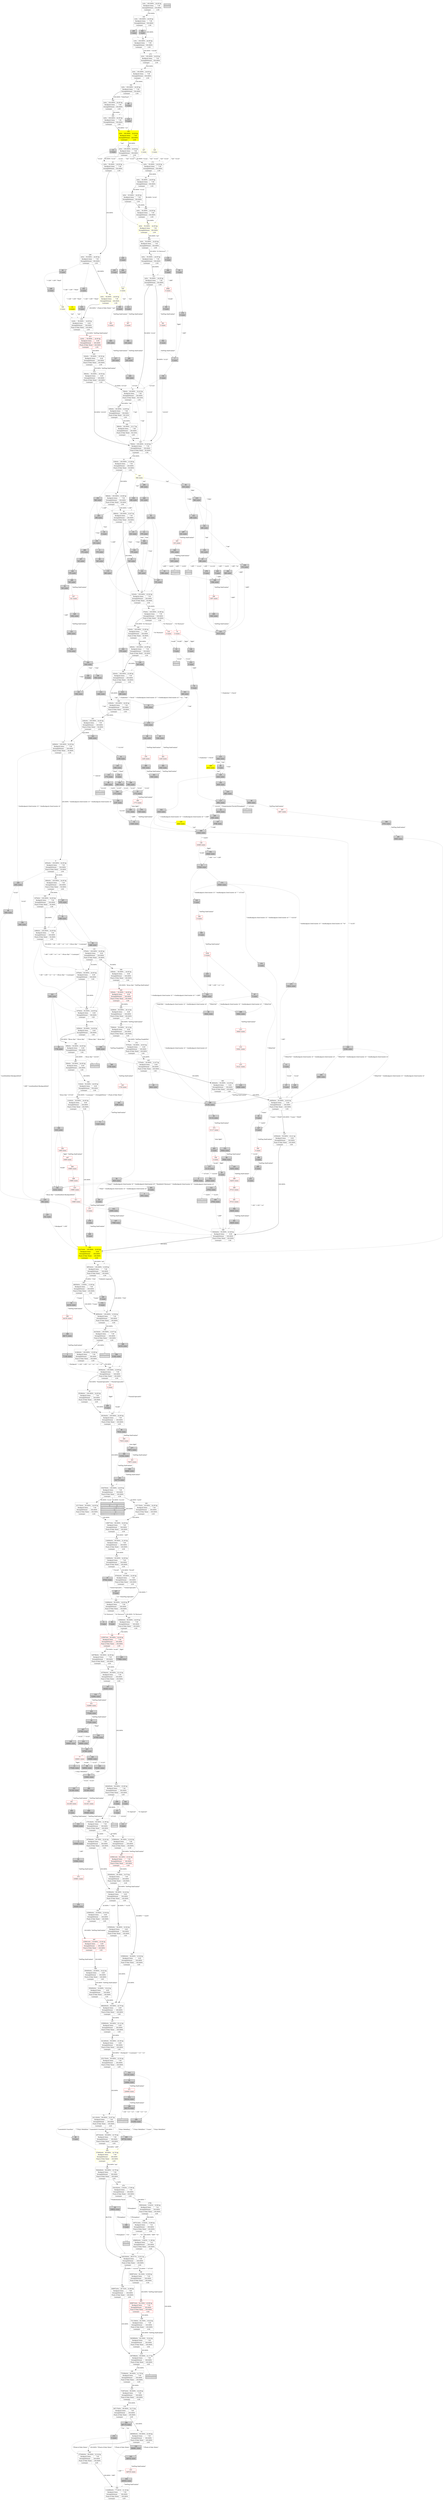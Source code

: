 digraph G {
    1 [shape=record
      ,label="{1|{1stts|100.000%|24.00\ hp}|{Backpack\ items|7.00}|{StrengthPotion4|100.000%}|{Laumspur|2.00}}"
      ,URL="https://www.projectaon.org/en/xhtml/lw/04tcod/sect1.htm"
      ,color="/svg/gray"];
    2 [shape=record
      ,label="{2|71160\ states}"
      ,URL="https://www.projectaon.org/en/xhtml/lw/04tcod/sect2.htm"
      ,style=filled];
    3 [shape=record
      ,label="{3|335800\ states}"
      ,URL="https://www.projectaon.org/en/xhtml/lw/04tcod/sect3.htm"
      ,style=filled];
    4 [shape=record
      ,label="{4|4552\ states}"
      ,URL="https://www.projectaon.org/en/xhtml/lw/04tcod/sect4.htm"
      ,style=filled];
    5 [shape=record
      ,label="{5|0\ states}"
      ,URL="https://www.projectaon.org/en/xhtml/lw/04tcod/sect5.htm"
      ,style=filled];
    6 [shape=record
      ,label="{6|376\ states}"
      ,URL="https://www.projectaon.org/en/xhtml/lw/04tcod/sect6.htm"
      ,style=filled];
    7 [shape=record
      ,label="{7|0\ states}"
      ,URL="https://www.projectaon.org/en/xhtml/lw/04tcod/sect7.htm"
      ,style=filled];
    8 [shape=record
      ,label="{8|{2052stts|100.000%|24.00\ hp}|{Backpack\ items|7.50}|{StrengthPotion4|100.000%}|{Flask\ of\ Holy\ Water|50.000%}|{Laumspur|2.00}}"
      ,URL="https://www.projectaon.org/en/xhtml/lw/04tcod/sect8.htm"
      ,color="/svg/gray"];
    9 [shape=record
      ,label="{9|29524\ states}"
      ,URL="https://www.projectaon.org/en/xhtml/lw/04tcod/sect9.htm"
      ,style=filled];
    10 [shape=record
       ,label="{10|175200\ states}"
       ,URL="https://www.projectaon.org/en/xhtml/lw/04tcod/sect10.htm"
       ,style=filled];
    11 [shape=record
       ,label="{11|0\ states}"
       ,URL="https://www.projectaon.org/en/xhtml/lw/04tcod/sect11.htm"
       ,style=filled];
    12 [shape=record
       ,label="{12|{321200stts|90.000%|23.39\ hp}|{Backpack\ items|6.65}|{StrengthPotion4|100.000%}|{Flask\ of\ Holy\ Water|100.000%}|{Laumspur|3.65}}"
       ,URL="https://www.projectaon.org/en/xhtml/lw/04tcod/sect12.htm"
       ,color="/svg/gray"];
    13 [shape=record
       ,label="{13|2\ states}"
       ,URL="https://www.projectaon.org/en/xhtml/lw/04tcod/sect13.htm"
       ,style=filled];
    14 [shape=record
       ,label="{14|0\ states}"
       ,URL="https://www.projectaon.org/en/xhtml/lw/04tcod/sect14.htm"
       ,color="/svg/red"];
    15 [shape=record
       ,label="{15|432\ states}"
       ,URL="https://www.projectaon.org/en/xhtml/lw/04tcod/sect15.htm"
       ,style=filled];
    16 [shape=record
       ,label="{16|1596\ states}"
       ,URL="https://www.projectaon.org/en/xhtml/lw/04tcod/sect16.htm"
       ,style=filled];
    17 [shape=record
       ,label="{17|0\ states}"
       ,URL="https://www.projectaon.org/en/xhtml/lw/04tcod/sect17.htm"
       ,style=filled
       ,fontcolor="/svg/white"];
    18 [shape=record
       ,label="{18|0\ states}"
       ,URL="https://www.projectaon.org/en/xhtml/lw/04tcod/sect18.htm"
       ,style=filled];
    19 [shape=record
       ,label="{19|4\ states}"
       ,URL="https://www.projectaon.org/en/xhtml/lw/04tcod/sect19.htm"
       ,style=filled
       ,color="/svg/yellow"];
    20 [shape=record
       ,label="{20|{147176stts|50.000%|24.00\ hp}|{Backpack\ items|7.00}|{StrengthPotion4|100.000%}|{Flask\ of\ Holy\ Water|100.000%}|{Laumspur|4.00}}"
       ,URL="https://www.projectaon.org/en/xhtml/lw/04tcod/sect20.htm"
       ,color="/svg/gray"];
    21 [shape=record
       ,label="{21|376\ states}"
       ,URL="https://www.projectaon.org/en/xhtml/lw/04tcod/sect21.htm"
       ,style=filled];
    22 [shape=record
       ,label="{22|2016\ states}"
       ,URL="https://www.projectaon.org/en/xhtml/lw/04tcod/sect22.htm"
       ,style=filled];
    23 [shape=record
       ,label="{23|{1858stts|50.000%|24.00\ hp}|{Backpack\ items|8.00}|{StrengthPotion4|100.000%}|{Laumspur|3.00}}"
       ,URL="https://www.projectaon.org/en/xhtml/lw/04tcod/sect23.htm"
       ,color="/svg/gray"];
    24 [shape=record
       ,label="{24|175200\ states}"
       ,URL="https://www.projectaon.org/en/xhtml/lw/04tcod/sect24.htm"
       ,style=filled];
    25 [shape=record
       ,label="{25|{4stts|50.000%|24.00\ hp}|{Backpack\ items|7.00}|{StrengthPotion4|100.000%}|{Laumspur|2.00}}"
       ,URL="https://www.projectaon.org/en/xhtml/lw/04tcod/sect25.htm"
       ,color="/svg/gray"];
    27 [shape=record
       ,label="{27|{41462stts|100.000%|23.99\ hp}|{Backpack\ items|7.00}|{StrengthPotion4|100.000%}|{Flask\ of\ Holy\ Water|100.000%}|{Laumspur|4.00}}"
       ,URL="https://www.projectaon.org/en/xhtml/lw/04tcod/sect27.htm"
       ,color="/svg/gray"];
    28 [shape=record
       ,label="{28|0\ states}"
       ,URL="https://www.projectaon.org/en/xhtml/lw/04tcod/sect28.htm"
       ,style=filled];
    29 [shape=record
       ,label="{29|109032\ states}"
       ,URL="https://www.projectaon.org/en/xhtml/lw/04tcod/sect29.htm"
       ,style=filled];
    30 [shape=record
       ,label="{30|0\ states}"
       ,URL="https://www.projectaon.org/en/xhtml/lw/04tcod/sect30.htm"
       ,style=filled];
    31 [shape=record
       ,label="{31|0\ states}"
       ,URL="https://www.projectaon.org/en/xhtml/lw/04tcod/sect31.htm"
       ,style=filled];
    32 [shape=record
       ,label="{32|13448\ states}"
       ,URL="https://www.projectaon.org/en/xhtml/lw/04tcod/sect32.htm"
       ,style=filled];
    33 [shape=record
       ,label="{33|{638stts|100.000%|23.49\ hp}|{Backpack\ items|7.50}|{StrengthPotion4|100.000%}|{Flask\ of\ Holy\ Water|50.000%}|{Laumspur|2.00}}"
       ,URL="https://www.projectaon.org/en/xhtml/lw/04tcod/sect33.htm"
       ,color="/svg/gray"];
    34 [shape=record
       ,label="{34|{458852stts|0.923%|11.96\ hp}|{Backpack\ items|7.61}|{StrengthPotion4|100.000%}|{Flask\ of\ Holy\ Water|100.000%}|{Laumspur|4.80}}"
       ,URL="https://www.projectaon.org/en/xhtml/lw/04tcod/sect34.htm"
       ,color="/svg/gray"];
    35 [shape=record
       ,label="{35|0\ states}"
       ,URL="https://www.projectaon.org/en/xhtml/lw/04tcod/sect35.htm"
       ,style=filled];
    37 [shape=record
       ,label="{37|{2stts|100.000%|24.00\ hp}|{Backpack\ items|7.00}|{StrengthPotion4|100.000%}|{Laumspur|2.00}}"
       ,URL="https://www.projectaon.org/en/xhtml/lw/04tcod/sect37.htm"
       ,color="/svg/gray"];
    38 [shape=record
       ,label="{38|{498stts|100.000%|23.87\ hp}|{Backpack\ items|7.50}|{StrengthPotion4|100.000%}|{Flask\ of\ Holy\ Water|50.000%}|{Laumspur|2.00}}"
       ,URL="https://www.projectaon.org/en/xhtml/lw/04tcod/sect38.htm"
       ,color="/svg/gray"];
    39 [shape=record
       ,label="{39|{335800stts|36.000%|23.04\ hp}|{Backpack\ items|6.65}|{StrengthPotion4|100.000%}|{Flask\ of\ Holy\ Water|100.000%}|{Laumspur|3.65}}"
       ,URL="https://www.projectaon.org/en/xhtml/lw/04tcod/sect39.htm"
       ,color="/svg/gray"];
    40 [shape=record
       ,label="{40|{49534stts|100.000%|23.89\ hp}|{Backpack\ items|7.00}|{StrengthPotion4|100.000%}|{Flask\ of\ Holy\ Water|100.000%}|{Laumspur|4.00}}"
       ,URL="https://www.projectaon.org/en/xhtml/lw/04tcod/sect40.htm"
       ,color="/svg/gray"];
    41 [shape=record
       ,label="{41|1404\ states}"
       ,URL="https://www.projectaon.org/en/xhtml/lw/04tcod/sect41.htm"
       ,style=filled];
    42 [shape=record
       ,label="{42|26341\ states}"
       ,URL="https://www.projectaon.org/en/xhtml/lw/04tcod/sect42.htm"
       ,style=filled
       ,fontcolor="/svg/white"];
    43 [shape=record
       ,label="{43|0\ states}"
       ,URL="https://www.projectaon.org/en/xhtml/lw/04tcod/sect43.htm"
       ,style=filled];
    44 [shape=record
       ,label="{44|4\ states}"
       ,URL="https://www.projectaon.org/en/xhtml/lw/04tcod/sect44.htm"
       ,style=filled];
    45 [shape=record
       ,label="{45|{85368stts|100.000%|24.00\ hp}|{Backpack\ items|7.00}|{StrengthPotion4|100.000%}|{Flask\ of\ Holy\ Water|100.000%}|{Laumspur|4.00}}"
       ,URL="https://www.projectaon.org/en/xhtml/lw/04tcod/sect45.htm"
       ,color="/svg/gray"];
    48 [shape=record
       ,label="{48|0\ states}"
       ,URL="https://www.projectaon.org/en/xhtml/lw/04tcod/sect48.htm"
       ,style=filled];
    49 [shape=record
       ,label="{49|0\ states}"
       ,URL="https://www.projectaon.org/en/xhtml/lw/04tcod/sect49.htm"
       ,style=filled];
    50 [shape=record
       ,label="{50|1738\ states}"
       ,URL="https://www.projectaon.org/en/xhtml/lw/04tcod/sect50.htm"
       ,style=filled];
    51 [shape=record
       ,label="{51|{708stts|60.000%|22.43\ hp}|{Backpack\ items|7.58}|{StrengthPotion4|100.000%}|{Flask\ of\ Holy\ Water|58.333%}|{Laumspur|2.00}}"
       ,URL="https://www.projectaon.org/en/xhtml/lw/04tcod/sect51.htm"
       ,color="/svg/gray"];
    52 [shape=record
       ,label="{52|320\ states}"
       ,URL="https://www.projectaon.org/en/xhtml/lw/04tcod/sect52.htm"
       ,style=filled];
    54 [shape=record
       ,label="{54|4820\ states}"
       ,URL="https://www.projectaon.org/en/xhtml/lw/04tcod/sect54.htm"
       ,style=filled];
    55 [shape=record
       ,label="{55|{46902stts|100.000%|23.94\ hp}|{Backpack\ items|7.00}|{StrengthPotion4|100.000%}|{Flask\ of\ Holy\ Water|100.000%}|{Laumspur|4.00}}"
       ,URL="https://www.projectaon.org/en/xhtml/lw/04tcod/sect55.htm"
       ,color="/svg/gray"];
    57 [shape=record
       ,label="{57|67042\ states}"
       ,URL="https://www.projectaon.org/en/xhtml/lw/04tcod/sect57.htm"
       ,style=filled];
    58 [shape=record
       ,label="{58|0\ states}"
       ,URL="https://www.projectaon.org/en/xhtml/lw/04tcod/sect58.htm"
       ,style=filled];
    59 [shape=record
       ,label="{59|335800\ states}"
       ,URL="https://www.projectaon.org/en/xhtml/lw/04tcod/sect59.htm"
       ,style=filled];
    60 [shape=record
       ,label="{60|18644\ states}"
       ,URL="https://www.projectaon.org/en/xhtml/lw/04tcod/sect60.htm"
       ,style=filled];
    61 [shape=record
       ,label="{61|2196\ states}"
       ,URL="https://www.projectaon.org/en/xhtml/lw/04tcod/sect61.htm"
       ,style=filled];
    63 [shape=record
       ,label="{63|{4stts|50.000%|24.00\ hp}|{Backpack\ items|7.00}|{StrengthPotion4|100.000%}|{Laumspur|2.00}}"
       ,URL="https://www.projectaon.org/en/xhtml/lw/04tcod/sect63.htm"
       ,color="/svg/gray"];
    64 [shape=record
       ,label="{64|1488\ states}"
       ,URL="https://www.projectaon.org/en/xhtml/lw/04tcod/sect64.htm"
       ,style=filled];
    66 [shape=record
       ,label="{66|{148796stts|90.000%|22.50\ hp}|{Backpack\ items|7.00}|{StrengthPotion4|100.000%}|{Flask\ of\ Holy\ Water|100.000%}|{Laumspur|4.00}}"
       ,URL="https://www.projectaon.org/en/xhtml/lw/04tcod/sect66.htm"
       ,color="/svg/gray"];
    67 [shape=record
       ,label="{67|498\ states}"
       ,URL="https://www.projectaon.org/en/xhtml/lw/04tcod/sect67.htm"
       ,style=filled];
    68 [shape=record
       ,label="{68|{320stts|100.000%|23.99\ hp}|{Backpack\ items|7.50}|{StrengthPotion4|100.000%}|{Flask\ of\ Holy\ Water|50.000%}|{Laumspur|2.00}}"
       ,URL="https://www.projectaon.org/en/xhtml/lw/04tcod/sect68.htm"
       ,color="/svg/gray"];
    69 [shape=record
       ,label="{69|35844\ states}"
       ,URL="https://www.projectaon.org/en/xhtml/lw/04tcod/sect69.htm"
       ,style=filled];
    70 [shape=record
       ,label="{70|{241120stts|90.000%|23.67\ hp}|{Backpack\ items|7.65}|{StrengthPotion4|100.000%}|{Flask\ of\ Holy\ Water|100.000%}|{Laumspur|4.65}}"
       ,URL="https://www.projectaon.org/en/xhtml/lw/04tcod/sect70.htm"
       ,color="/svg/gray"];
    71 [shape=record
       ,label="{71|13240\ states}"
       ,URL="https://www.projectaon.org/en/xhtml/lw/04tcod/sect71.htm"
       ,style=filled];
    72 [shape=record
       ,label="{72|{4stts|50.000%|24.00\ hp}|{Backpack\ items|7.00}|{StrengthPotion4|100.000%}|{Laumspur|2.00}}"
       ,URL="https://www.projectaon.org/en/xhtml/lw/04tcod/sect72.htm"
       ,color="/svg/gray"];
    73 [shape=record
       ,label="{73|{660680stts|90.000%|23.08\ hp}|{Backpack\ items|7.65}|{StrengthPotion4|100.000%}|{Flask\ of\ Holy\ Water|100.000%}|{Laumspur|4.65}}"
       ,URL="https://www.projectaon.org/en/xhtml/lw/04tcod/sect73.htm"
       ,color="/svg/gray"];
    74 [shape=record
       ,label="{74|{568stts|100.000%|23.66\ hp}|{Backpack\ items|7.50}|{StrengthPotion4|100.000%}|{Flask\ of\ Holy\ Water|50.000%}|{Laumspur|2.00}}"
       ,URL="https://www.projectaon.org/en/xhtml/lw/04tcod/sect74.htm"
       ,color="/svg/gray"];
    75 [shape=record
       ,label="{75|1653\ states}"
       ,URL="https://www.projectaon.org/en/xhtml/lw/04tcod/sect75.htm"
       ,style=filled];
    76 [shape=record
       ,label="{76|1488\ states}"
       ,URL="https://www.projectaon.org/en/xhtml/lw/04tcod/sect76.htm"
       ,style=filled];
    77 [shape=record
       ,label="{77|160601\ states}"
       ,URL="https://www.projectaon.org/en/xhtml/lw/04tcod/sect77.htm"
       ,color="/svg/red"];
    78 [shape=record
       ,label="{78|{4stts|50.000%|24.00\ hp}|{Backpack\ items|7.00}|{StrengthPotion4|100.000%}|{Laumspur|2.00}}"
       ,URL="https://www.projectaon.org/en/xhtml/lw/04tcod/sect78.htm"
       ,color="/svg/yellow"];
    79 [shape=record
       ,label="{79|0\ states}"
       ,URL="https://www.projectaon.org/en/xhtml/lw/04tcod/sect79.htm"
       ,style=filled];
    80 [shape=record
       ,label="{80|320\ states}"
       ,URL="https://www.projectaon.org/en/xhtml/lw/04tcod/sect80.htm"
       ,style=filled];
    81 [shape=record
       ,label="{81|37628\ states}"
       ,URL="https://www.projectaon.org/en/xhtml/lw/04tcod/sect81.htm"
       ,style=filled];
    82 [shape=record
       ,label="{82|432\ states}"
       ,URL="https://www.projectaon.org/en/xhtml/lw/04tcod/sect82.htm"
       ,style=filled];
    83 [shape=record
       ,label="{83|6644\ states}"
       ,URL="https://www.projectaon.org/en/xhtml/lw/04tcod/sect83.htm"
       ,style=filled];
    84 [shape=record
       ,label="{84|{1stts|100.000%|24.00\ hp}|{Backpack\ items|7.00}|{StrengthPotion4|100.000%}|{Laumspur|2.00}}"
       ,URL="https://www.projectaon.org/en/xhtml/lw/04tcod/sect84.htm"
       ,color="/svg/gray"];
    85 [shape=record
       ,label="{85|0\ states}"
       ,URL="https://www.projectaon.org/en/xhtml/lw/04tcod/sect85.htm"
       ,style=filled
       ,fontcolor="/svg/white"];
    86 [shape=record
       ,label="{86|0\ states}"
       ,URL="https://www.projectaon.org/en/xhtml/lw/04tcod/sect86.htm"
       ,style=filled];
    87 [shape=record
       ,label="{87|0\ states}"
       ,URL="https://www.projectaon.org/en/xhtml/lw/04tcod/sect87.htm"
       ,style=filled];
    91 [shape=record
       ,label="{91|320\ states}"
       ,URL="https://www.projectaon.org/en/xhtml/lw/04tcod/sect91.htm"
       ,style=filled];
    92 [shape=record
       ,label="{92|638\ states}"
       ,URL="https://www.projectaon.org/en/xhtml/lw/04tcod/sect92.htm"
       ,style=filled];
    94 [shape=record
       ,label="{94|1864\ states}"
       ,URL="https://www.projectaon.org/en/xhtml/lw/04tcod/sect94.htm"
       ,style=filled];
    95 [shape=record
       ,label="{95|{4stts|25.000%|24.00\ hp}|{Backpack\ items|7.00}|{StrengthPotion4|100.000%}|{Laumspur|2.00}}"
       ,URL="https://www.projectaon.org/en/xhtml/lw/04tcod/sect95.htm"
       ,color="/svg/gray"];
    96 [shape=record
       ,label="{96|1560\ states}"
       ,URL="https://www.projectaon.org/en/xhtml/lw/04tcod/sect96.htm"
       ,style=filled];
    97 [shape=record
       ,label="{97|0\ states}"
       ,URL="https://www.projectaon.org/en/xhtml/lw/04tcod/sect97.htm"
       ,style=filled];
    98 [shape=record
       ,label="{98|328500\ states}"
       ,URL="https://www.projectaon.org/en/xhtml/lw/04tcod/sect98.htm"
       ,style=filled];
    99 [shape=record
       ,label="{99|1641\ states}"
       ,URL="https://www.projectaon.org/en/xhtml/lw/04tcod/sect99.htm"
       ,style=filled
       ,fontcolor="/svg/white"];
    100 [shape=record
        ,label="{100|{770384stts|90.000%|21.76\ hp}|{Backpack\ items|7.65}|{StrengthPotion4|100.000%}|{Flask\ of\ Holy\ Water|100.000%}|{Laumspur|4.65}}"
        ,URL="https://www.projectaon.org/en/xhtml/lw/04tcod/sect100.htm"
        ,color="/svg/gray"];
    101 [shape=record
        ,label="{101|1564\ states}"
        ,URL="https://www.projectaon.org/en/xhtml/lw/04tcod/sect101.htm"
        ,style=filled];
    102 [shape=record
        ,label="{102|4\ states}"
        ,URL="https://www.projectaon.org/en/xhtml/lw/04tcod/sect102.htm"
        ,style=filled];
    103 [shape=record
        ,label="{103|153301\ states}"
        ,URL="https://www.projectaon.org/en/xhtml/lw/04tcod/sect103.htm"
        ,style=filled];
    104 [shape=record
        ,label="{104|29524\ states}"
        ,URL="https://www.projectaon.org/en/xhtml/lw/04tcod/sect104.htm"
        ,style=filled];
    105 [shape=record
        ,label="{105|1858\ states}"
        ,URL="https://www.projectaon.org/en/xhtml/lw/04tcod/sect105.htm"
        ,style=filled];
    106 [shape=record
        ,label="{106|432\ states}"
        ,URL="https://www.projectaon.org/en/xhtml/lw/04tcod/sect106.htm"
        ,style=filled];
    107 [shape=record
        ,label="{107|160264\ states}"
        ,URL="https://www.projectaon.org/en/xhtml/lw/04tcod/sect107.htm"
        ,style=filled];
    108 [shape=record
        ,label="{108|0\ states}"
        ,URL="https://www.projectaon.org/en/xhtml/lw/04tcod/sect108.htm"
        ,color="/svg/red"];
    109 [shape=record
        ,label="{109|402176\ states}"
        ,URL="https://www.projectaon.org/en/xhtml/lw/04tcod/sect109.htm"
        ,style=filled];
    110 [shape=record
        ,label="{110|0\ states}"
        ,URL="https://www.projectaon.org/en/xhtml/lw/04tcod/sect110.htm"
        ,style=filled];
    111 [shape=record
        ,label="{111|0\ states}"
        ,URL="https://www.projectaon.org/en/xhtml/lw/04tcod/sect111.htm"
        ,style=filled];
    112 [shape=record
        ,label="{112|27932\ states}"
        ,URL="https://www.projectaon.org/en/xhtml/lw/04tcod/sect112.htm"
        ,style=filled];
    113 [shape=record
        ,label="{113|{376stts|100.000%|23.96\ hp}|{Backpack\ items|7.50}|{StrengthPotion4|100.000%}|{Flask\ of\ Holy\ Water|50.000%}|{Laumspur|2.00}}"
        ,URL="https://www.projectaon.org/en/xhtml/lw/04tcod/sect113.htm"
        ,color="/svg/gray"];
    115 [shape=record
        ,label="{115|{2408stts|100.000%|24.00\ hp}|{Backpack\ items|7.50}|{StrengthPotion4|100.000%}|{Flask\ of\ Holy\ Water|50.000%}|{Laumspur|2.00}}"
        ,URL="https://www.projectaon.org/en/xhtml/lw/04tcod/sect115.htm"
        ,color="/svg/gray"];
    116 [shape=record
        ,label="{116|{134084stts|90.000%|21.00\ hp}|{Backpack\ items|7.00}|{StrengthPotion4|100.000%}|{Flask\ of\ Holy\ Water|100.000%}|{Laumspur|4.00}}"
        ,URL="https://www.projectaon.org/en/xhtml/lw/04tcod/sect116.htm"
        ,color="/svg/gray"];
    117 [shape=record
        ,label="{117|3852\ states}"
        ,URL="https://www.projectaon.org/en/xhtml/lw/04tcod/sect117.htm"
        ,style=filled];
    118 [shape=record
        ,label="{118|{678stts|100.000%|24.00\ hp}|{Backpack\ items|8.00}|{StrengthPotion4|100.000%}|{Flask\ of\ Holy\ Water|50.000%}|{Laumspur|3.00}}"
        ,URL="https://www.projectaon.org/en/xhtml/lw/04tcod/sect118.htm"
        ,color="/svg/gray"];
    119 [shape=record
        ,label="{119|{697176stts|90.000%|22.73\ hp}|{Backpack\ items|7.65}|{StrengthPotion4|100.000%}|{Flask\ of\ Holy\ Water|100.000%}|{Laumspur|4.65}}"
        ,URL="https://www.projectaon.org/en/xhtml/lw/04tcod/sect119.htm"
        ,color="/svg/gray"];
    120 [shape=record
        ,label="{120|{708stts|100.000%|23.26\ hp}|{Backpack\ items|7.50}|{StrengthPotion4|100.000%}|{Flask\ of\ Holy\ Water|50.000%}|{Laumspur|2.00}}"
        ,URL="https://www.projectaon.org/en/xhtml/lw/04tcod/sect120.htm"
        ,color="/svg/gray"];
    121 [shape=record
        ,label="{121|1804\ states}"
        ,URL="https://www.projectaon.org/en/xhtml/lw/04tcod/sect121.htm"
        ,style=filled];
    122 [shape=record
        ,label="{122|660681\ states}"
        ,URL="https://www.projectaon.org/en/xhtml/lw/04tcod/sect122.htm"
        ,style=filled];
    123 [shape=record
        ,label="{123|3516\ states}"
        ,URL="https://www.projectaon.org/en/xhtml/lw/04tcod/sect123.htm"
        ,style=filled];
    124 [shape=record
        ,label="{124|{167564stts|90.000%|23.10\ hp}|{Backpack\ items|7.00}|{StrengthPotion4|100.000%}|{Flask\ of\ Holy\ Water|100.000%}|{Laumspur|4.00}}"
        ,URL="https://www.projectaon.org/en/xhtml/lw/04tcod/sect124.htm"
        ,color="/svg/gray"];
    126 [shape=record
        ,label="{126|2\ states}"
        ,URL="https://www.projectaon.org/en/xhtml/lw/04tcod/sect126.htm"
        ,color="/svg/yellow"];
    127 [shape=record
        ,label="{127|{7508stts|50.000%|20.14\ hp}|{Backpack\ items|8.00}|{StrengthPotion4|100.000%}|{Flask\ of\ Holy\ Water|100.000%}|{Laumspur|3.00}}"
        ,URL="https://www.projectaon.org/en/xhtml/lw/04tcod/sect127.htm"
        ,color="/svg/gray"];
    128 [shape=record
        ,label="{128|160600\ states}"
        ,URL="https://www.projectaon.org/en/xhtml/lw/04tcod/sect128.htm"
        ,style=filled];
    129 [shape=record
        ,label="{129|4820\ states}"
        ,URL="https://www.projectaon.org/en/xhtml/lw/04tcod/sect129.htm"
        ,style=filled
        ,color="/svg/yellow"];
    130 [shape=record
        ,label="{130|320\ states}"
        ,URL="https://www.projectaon.org/en/xhtml/lw/04tcod/sect130.htm"
        ,style=filled];
    131 [shape=record
        ,label="{131|{2140stts|50.000%|24.00\ hp}|{Backpack\ items|8.00}|{StrengthPotion4|100.000%}|{Flask\ of\ Holy\ Water|100.000%}|{Laumspur|5.00}}"
        ,URL="https://www.projectaon.org/en/xhtml/lw/04tcod/sect131.htm"
        ,color="/svg/gray"];
    132 [shape=record
        ,label="{132|498\ states}"
        ,URL="https://www.projectaon.org/en/xhtml/lw/04tcod/sect132.htm"
        ,style=filled];
    133 [shape=record
        ,label="{133|0\ states}"
        ,URL="https://www.projectaon.org/en/xhtml/lw/04tcod/sect133.htm"
        ,color="/svg/red"];
    134 [shape=record
        ,label="{134|376\ states}"
        ,URL="https://www.projectaon.org/en/xhtml/lw/04tcod/sect134.htm"
        ,style=filled];
    135 [shape=record
        ,label="{135|0\ states}"
        ,URL="https://www.projectaon.org/en/xhtml/lw/04tcod/sect135.htm"
        ,style=filled];
    136 [shape=record
        ,label="{136|1984\ states}"
        ,URL="https://www.projectaon.org/en/xhtml/lw/04tcod/sect136.htm"
        ,style=filled];
    137 [shape=record
        ,label="{137|{335800stts|90.000%|23.12\ hp}|{Backpack\ items|6.65}|{StrengthPotion4|100.000%}|{Flask\ of\ Holy\ Water|100.000%}|{Laumspur|3.65}}"
        ,URL="https://www.projectaon.org/en/xhtml/lw/04tcod/sect137.htm"
        ,color="/svg/gray"];
    138 [shape=record
        ,label="{138|18369\ states}"
        ,URL="https://www.projectaon.org/en/xhtml/lw/04tcod/sect138.htm"
        ,color="/svg/red"];
    139 [shape=record
        ,label="{139|568\ states}"
        ,URL="https://www.projectaon.org/en/xhtml/lw/04tcod/sect139.htm"
        ,color="/svg/yellow"];
    140 [shape=record
        ,label="{140|{253176stts|90.000%|23.54\ hp}|{Backpack\ items|7.65}|{StrengthPotion4|100.000%}|{Flask\ of\ Holy\ Water|100.000%}|{Laumspur|4.65}}"
        ,URL="https://www.projectaon.org/en/xhtml/lw/04tcod/sect140.htm"
        ,color="/svg/gray"];
    141 [shape=record
        ,label="{141|{4stts|50.000%|24.00\ hp}|{Backpack\ items|7.00}|{StrengthPotion4|100.000%}|{Laumspur|2.00}}"
        ,URL="https://www.projectaon.org/en/xhtml/lw/04tcod/sect141.htm"
        ,color="/svg/yellow"];
    142 [shape=record
        ,label="{142|{564428stts|90.000%|23.78\ hp}|{Backpack\ items|7.65}|{StrengthPotion4|100.000%}|{Flask\ of\ Holy\ Water|100.000%}|{Laumspur|4.65}}"
        ,URL="https://www.projectaon.org/en/xhtml/lw/04tcod/sect142.htm"
        ,color="/svg/gray"];
    144 [shape=record
        ,label="{144|41463\ states}"
        ,URL="https://www.projectaon.org/en/xhtml/lw/04tcod/sect144.htm"
        ,style=filled
        ,fontcolor="/svg/white"];
    145 [shape=record
        ,label="{145|4244\ states}"
        ,URL="https://www.projectaon.org/en/xhtml/lw/04tcod/sect145.htm"
        ,style=filled];
    146 [shape=record
        ,label="{146|0\ states}"
        ,URL="https://www.projectaon.org/en/xhtml/lw/04tcod/sect146.htm"
        ,style=filled];
    148 [shape=record
        ,label="{148|{686200stts|90.000%|22.70\ hp}|{Backpack\ items|6.65}|{StrengthPotion4|100.000%}|{Flask\ of\ Holy\ Water|100.000%}|{Laumspur|3.65}}"
        ,URL="https://www.projectaon.org/en/xhtml/lw/04tcod/sect148.htm"
        ,color="/svg/gray"];
    149 [shape=record
        ,label="{149|4\ states}"
        ,URL="https://www.projectaon.org/en/xhtml/lw/04tcod/sect149.htm"
        ,style=filled];
    150 [shape=record
        ,label="{150|432\ states}"
        ,URL="https://www.projectaon.org/en/xhtml/lw/04tcod/sect150.htm"
        ,style=filled];
    151 [shape=record
        ,label="{151|{1864stts|100.000%|24.00\ hp}|{Backpack\ items|7.50}|{StrengthPotion4|100.000%}|{Flask\ of\ Holy\ Water|50.000%}|{Laumspur|2.00}}"
        ,URL="https://www.projectaon.org/en/xhtml/lw/04tcod/sect151.htm"
        ,color="/svg/gray"];
    152 [shape=record
        ,label="{152|25640\ states}"
        ,URL="https://www.projectaon.org/en/xhtml/lw/04tcod/sect152.htm"
        ,style=filled];
    154 [shape=record
        ,label="{154|0\ states}"
        ,URL="https://www.projectaon.org/en/xhtml/lw/04tcod/sect154.htm"
        ,style=filled];
    155 [shape=record
        ,label="{155|161776\ states}"
        ,URL="https://www.projectaon.org/en/xhtml/lw/04tcod/sect155.htm"
        ,style=filled];
    156 [shape=record
        ,label="{156|1564\ states}"
        ,URL="https://www.projectaon.org/en/xhtml/lw/04tcod/sect156.htm"
        ,style=filled];
    157 [shape=record
        ,label="{157|5796\ states}"
        ,URL="https://www.projectaon.org/en/xhtml/lw/04tcod/sect157.htm"
        ,style=filled];
    158 [shape=record
        ,label="{158|1864\ states}"
        ,URL="https://www.projectaon.org/en/xhtml/lw/04tcod/sect158.htm"
        ,style=filled];
    159 [shape=record
        ,label="{159|{297332stts|90.000%|23.78\ hp}|{Backpack\ items|7.65}|{StrengthPotion4|100.000%}|{Flask\ of\ Holy\ Water|100.000%}|{Laumspur|4.65}}"
        ,URL="https://www.projectaon.org/en/xhtml/lw/04tcod/sect159.htm"
        ,color="/svg/gray"];
    160 [shape=record
        ,label="{160|{1stts|100.000%|24.00\ hp}|{Backpack\ items|7.00}|{StrengthPotion4|100.000%}|{Laumspur|2.00}}"
        ,URL="https://www.projectaon.org/en/xhtml/lw/04tcod/sect160.htm"
        ,color="/svg/gray"];
    161 [shape=record
        ,label="{161|{44154stts|100.000%|23.97\ hp}|{Backpack\ items|7.00}|{StrengthPotion4|100.000%}|{Flask\ of\ Holy\ Water|100.000%}|{Laumspur|4.00}}"
        ,URL="https://www.projectaon.org/en/xhtml/lw/04tcod/sect161.htm"
        ,color="/svg/gray"];
    162 [shape=record
        ,label="{162|4048\ states}"
        ,URL="https://www.projectaon.org/en/xhtml/lw/04tcod/sect162.htm"
        ,style=filled];
    163 [shape=record
        ,label="{163|{167844stts|29.700%|22.02\ hp}|{Backpack\ items|7.00}|{StrengthPotion4|100.000%}|{Flask\ of\ Holy\ Water|100.000%}|{Laumspur|3.00}}"
        ,URL="https://www.projectaon.org/en/xhtml/lw/04tcod/sect163.htm"
        ,color="/svg/gray"];
    164 [shape=record
        ,label="{164|376\ states}"
        ,URL="https://www.projectaon.org/en/xhtml/lw/04tcod/sect164.htm"
        ,style=filled];
    165 [shape=record
        ,label="{165|{2stts|100.000%|24.00\ hp}|{Backpack\ items|7.00}|{StrengthPotion4|100.000%}|{Laumspur|2.00}}"
        ,URL="https://www.projectaon.org/en/xhtml/lw/04tcod/sect165.htm"
        ,style=filled
        ,color="/svg/yellow"];
    166 [shape=record
        ,label="{166|{320stts|100.000%|23.98\ hp}|{Backpack\ items|7.50}|{StrengthPotion4|100.000%}|{Flask\ of\ Holy\ Water|50.000%}|{Laumspur|2.00}}"
        ,URL="https://www.projectaon.org/en/xhtml/lw/04tcod/sect166.htm"
        ,color="/svg/gray"];
    167 [shape=record
        ,label="{167|532\ states}"
        ,URL="https://www.projectaon.org/en/xhtml/lw/04tcod/sect167.htm"
        ,style=filled];
    168 [shape=record
        ,label="{168|0\ states}"
        ,URL="https://www.projectaon.org/en/xhtml/lw/04tcod/sect168.htm"
        ,style=filled];
    170 [shape=record
        ,label="{170|{1978stts|50.000%|24.00\ hp}|{Backpack\ items|8.00}|{StrengthPotion4|100.000%}|{Laumspur|3.00}}"
        ,URL="https://www.projectaon.org/en/xhtml/lw/04tcod/sect170.htm"
        ,color="/svg/gray"];
    171 [shape=record
        ,label="{171|{4stts|50.000%|24.00\ hp}|{Backpack\ items|7.00}|{StrengthPotion4|100.000%}|{Laumspur|2.00}}"
        ,URL="https://www.projectaon.org/en/xhtml/lw/04tcod/sect171.htm"
        ,color="/svg/gray"];
    172 [shape=record
        ,label="{172|0\ states}"
        ,URL="https://www.projectaon.org/en/xhtml/lw/04tcod/sect172.htm"
        ,style=filled];
    173 [shape=record
        ,label="{173|35840\ states}"
        ,URL="https://www.projectaon.org/en/xhtml/lw/04tcod/sect173.htm"
        ,style=filled];
    174 [shape=record
        ,label="{174|{350400stts|18.000%|18.22\ hp}|{Backpack\ items|6.65}|{StrengthPotion4|100.000%}|{Flask\ of\ Holy\ Water|100.000%}|{Laumspur|3.65}}"
        ,URL="https://www.projectaon.org/en/xhtml/lw/04tcod/sect174.htm"
        ,color="/svg/gray"];
    175 [shape=record
        ,label="{175|498\ states}"
        ,URL="https://www.projectaon.org/en/xhtml/lw/04tcod/sect175.htm"
        ,style=filled];
    176 [shape=record
        ,label="{176|0\ states}"
        ,URL="https://www.projectaon.org/en/xhtml/lw/04tcod/sect176.htm"
        ,style=filled];
    177 [shape=record
        ,label="{177|770385\ states}"
        ,URL="https://www.projectaon.org/en/xhtml/lw/04tcod/sect177.htm"
        ,style=filled
        ,fontcolor="/svg/white"];
    178 [shape=record
        ,label="{178|{7076stts|50.000%|20.93\ hp}|{Backpack\ items|8.00}|{StrengthPotion4|100.000%}|{Flask\ of\ Holy\ Water|100.000%}|{Laumspur|3.00}}"
        ,URL="https://www.projectaon.org/en/xhtml/lw/04tcod/sect178.htm"
        ,color="/svg/gray"];
    179 [shape=record
        ,label="{179|0\ states}"
        ,URL="https://www.projectaon.org/en/xhtml/lw/04tcod/sect179.htm"
        ,style=filled];
    180 [shape=record
        ,label="{180|{1456stts|100.000%|24.00\ hp}|{Backpack\ items|7.50}|{StrengthPotion4|100.000%}|{Flask\ of\ Holy\ Water|50.000%}|{Laumspur|2.00}}"
        ,URL="https://www.projectaon.org/en/xhtml/lw/04tcod/sect180.htm"
        ,color="/svg/gray"];
    181 [shape=record
        ,label="{181|{147177stts|10.000%|24.00\ hp}|{Backpack\ items|7.00}|{StrengthPotion4|100.000%}|{Flask\ of\ Holy\ Water|100.000%}|{Laumspur|4.00}}"
        ,URL="https://www.projectaon.org/en/xhtml/lw/04tcod/sect181.htm"
        ,style=filled
        ,fontcolor="/svg/white"];
    182 [shape=record
        ,label="{182|{2stts|100.000%|24.00\ hp}|{Backpack\ items|7.00}|{StrengthPotion4|100.000%}|{Laumspur|2.00}}"
        ,URL="https://www.projectaon.org/en/xhtml/lw/04tcod/sect182.htm"
        ,color="/svg/gray"];
    183 [shape=record
        ,label="{183|{639100stts|89.077%|23.91\ hp}|{Backpack\ items|7.65}|{StrengthPotion4|100.000%}|{Flask\ of\ Holy\ Water|100.000%}|{Laumspur|4.64}}"
        ,URL="https://www.projectaon.org/en/xhtml/lw/04tcod/sect183.htm"
        ,color="/svg/gray"];
    184 [shape=record
        ,label="{184|1618\ states}"
        ,URL="https://www.projectaon.org/en/xhtml/lw/04tcod/sect184.htm"
        ,style=filled];
    185 [shape=record
        ,label="{185|{51273stts|100.000%|23.83\ hp}|{Backpack\ items|8.00}|{StrengthPotion4|100.000%}|{Flask\ of\ Holy\ Water|100.000%}|{Laumspur|4.00}}"
        ,URL="https://www.projectaon.org/en/xhtml/lw/04tcod/sect185.htm"
        ,style=filled
        ,color="/svg/yellow"];
    186 [shape=record
        ,label="{186|{119597stts|90.000%|24.00\ hp}|{Backpack\ items|7.00}|{StrengthPotion4|100.000%}|{Flask\ of\ Holy\ Water|100.000%}|{Laumspur|4.00}}"
        ,URL="https://www.projectaon.org/en/xhtml/lw/04tcod/sect186.htm"
        ,color="/svg/red"];
    187 [shape=record
        ,label="{187|320\ states}"
        ,URL="https://www.projectaon.org/en/xhtml/lw/04tcod/sect187.htm"
        ,style=filled];
    188 [shape=record
        ,label="{188|4\ states}"
        ,URL="https://www.projectaon.org/en/xhtml/lw/04tcod/sect188.htm"
        ,color="/svg/yellow"];
    189 [shape=record
        ,label="{189|1984\ states}"
        ,URL="https://www.projectaon.org/en/xhtml/lw/04tcod/sect189.htm"
        ,style=filled];
    190 [shape=record
        ,label="{190|0\ states}"
        ,URL="https://www.projectaon.org/en/xhtml/lw/04tcod/sect190.htm"
        ,style=filled];
    191 [shape=record
        ,label="{191|320\ states}"
        ,URL="https://www.projectaon.org/en/xhtml/lw/04tcod/sect191.htm"
        ,style=filled];
    192 [shape=record
        ,label="{192|1597\ states}"
        ,URL="https://www.projectaon.org/en/xhtml/lw/04tcod/sect192.htm"
        ,style=filled
        ,fontcolor="/svg/white"];
    194 [shape=record
        ,label="{194|2197\ states}"
        ,URL="https://www.projectaon.org/en/xhtml/lw/04tcod/sect194.htm"
        ,style=filled];
    195 [shape=record
        ,label="{195|4\ states}"
        ,URL="https://www.projectaon.org/en/xhtml/lw/04tcod/sect195.htm"
        ,style=filled];
    197 [shape=record
        ,label="{197|1676\ states}"
        ,URL="https://www.projectaon.org/en/xhtml/lw/04tcod/sect197.htm"
        ,style=filled];
    199 [shape=record
        ,label="{199|51352\ states}"
        ,URL="https://www.projectaon.org/en/xhtml/lw/04tcod/sect199.htm"
        ,style=filled];
    200 [shape=record
        ,label="{200|{90582stts|100.000%|23.99\ hp}|{Backpack\ items|7.00}|{StrengthPotion4|100.000%}|{Flask\ of\ Holy\ Water|100.000%}|{Laumspur|4.00}}"
        ,URL="https://www.projectaon.org/en/xhtml/lw/04tcod/sect200.htm"
        ,color="/svg/gray"];
    201 [shape=record
        ,label="{201|0\ states}"
        ,URL="https://www.projectaon.org/en/xhtml/lw/04tcod/sect201.htm"
        ,style=filled];
    203 [shape=record
        ,label="{203|0\ states}"
        ,URL="https://www.projectaon.org/en/xhtml/lw/04tcod/sect203.htm"
        ,style=filled];
    204 [shape=record
        ,label="{204|{579492stts|90.000%|22.78\ hp}|{Backpack\ items|7.65}|{StrengthPotion4|100.000%}|{Flask\ of\ Holy\ Water|100.000%}|{Laumspur|4.65}}"
        ,URL="https://www.projectaon.org/en/xhtml/lw/04tcod/sect204.htm"
        ,color="/svg/yellow"];
    205 [shape=record
        ,label="{205|1\ states}"
        ,URL="https://www.projectaon.org/en/xhtml/lw/04tcod/sect205.htm"
        ,style=filled];
    206 [shape=record
        ,label="{206|498\ states}"
        ,URL="https://www.projectaon.org/en/xhtml/lw/04tcod/sect206.htm"
        ,style=filled];
    207 [shape=record
        ,label="{207|167900\ states}"
        ,URL="https://www.projectaon.org/en/xhtml/lw/04tcod/sect207.htm"
        ,style=filled];
    209 [shape=record
        ,label="{209|0\ states}"
        ,URL="https://www.projectaon.org/en/xhtml/lw/04tcod/sect209.htm"
        ,style=filled];
    210 [shape=record
        ,label="{210|568\ states}"
        ,URL="https://www.projectaon.org/en/xhtml/lw/04tcod/sect210.htm"
        ,style=filled];
    211 [shape=record
        ,label="{211|{4stts|50.000%|24.00\ hp}|{Backpack\ items|7.00}|{StrengthPotion4|100.000%}|{Laumspur|2.00}}"
        ,URL="https://www.projectaon.org/en/xhtml/lw/04tcod/sect211.htm"
        ,color="/svg/gray"];
    212 [shape=record
        ,label="{212|1484\ states}"
        ,URL="https://www.projectaon.org/en/xhtml/lw/04tcod/sect212.htm"
        ,style=filled];
    213 [shape=record
        ,label="{213|268\ states}"
        ,URL="https://www.projectaon.org/en/xhtml/lw/04tcod/sect213.htm"
        ,style=filled];
    214 [shape=record
        ,label="{214|3852\ states}"
        ,URL="https://www.projectaon.org/en/xhtml/lw/04tcod/sect214.htm"
        ,style=filled];
    215 [shape=record
        ,label="{215|{733672stts|90.000%|22.29\ hp}|{Backpack\ items|7.65}|{StrengthPotion4|100.000%}|{Flask\ of\ Holy\ Water|100.000%}|{Laumspur|4.65}}"
        ,URL="https://www.projectaon.org/en/xhtml/lw/04tcod/sect215.htm"
        ,color="/svg/gray"];
    216 [shape=record
        ,label="{216|0\ states}"
        ,URL="https://www.projectaon.org/en/xhtml/lw/04tcod/sect216.htm"
        ,style=filled];
    217 [shape=record
        ,label="{217|228\ states}"
        ,URL="https://www.projectaon.org/en/xhtml/lw/04tcod/sect217.htm"
        ,style=filled];
    218 [shape=record
        ,label="{218|160600\ states}"
        ,URL="https://www.projectaon.org/en/xhtml/lw/04tcod/sect218.htm"
        ,style=filled];
    219 [shape=record
        ,label="{219|564\ states}"
        ,URL="https://www.projectaon.org/en/xhtml/lw/04tcod/sect219.htm"
        ,style=filled];
    220 [shape=record
        ,label="{220|{175144stts|90.000%|21.90\ hp}|{Backpack\ items|7.00}|{StrengthPotion4|100.000%}|{Flask\ of\ Holy\ Water|100.000%}|{Laumspur|4.00}}"
        ,URL="https://www.projectaon.org/en/xhtml/lw/04tcod/sect220.htm"
        ,color="/svg/gray"];
    221 [shape=record
        ,label="{221|1858\ states}"
        ,URL="https://www.projectaon.org/en/xhtml/lw/04tcod/sect221.htm"
        ,style=filled];
    222 [shape=record
        ,label="{222|{2stts|100.000%|24.00\ hp}|{Backpack\ items|7.00}|{StrengthPotion4|100.000%}|{Laumspur|2.00}}"
        ,URL="https://www.projectaon.org/en/xhtml/lw/04tcod/sect222.htm"
        ,color="/svg/gray"];
    223 [shape=record
        ,label="{223|167900\ states}"
        ,URL="https://www.projectaon.org/en/xhtml/lw/04tcod/sect223.htm"
        ,style=filled];
    224 [shape=record
        ,label="{224|35840\ states}"
        ,URL="https://www.projectaon.org/en/xhtml/lw/04tcod/sect224.htm"
        ,style=filled];
    225 [shape=record
        ,label="{225|{154476stts|100.000%|24.00\ hp}|{Backpack\ items|7.00}|{StrengthPotion4|100.000%}|{Flask\ of\ Holy\ Water|100.000%}|{Laumspur|4.00}}"
        ,URL="https://www.projectaon.org/en/xhtml/lw/04tcod/sect225.htm"
        ,color="/svg/gray"];
    226 [shape=record
        ,label="{226|432\ states}"
        ,URL="https://www.projectaon.org/en/xhtml/lw/04tcod/sect226.htm"
        ,style=filled];
    227 [shape=record
        ,label="{227|{638stts|60.000%|22.85\ hp}|{Backpack\ items|7.58}|{StrengthPotion4|100.000%}|{Flask\ of\ Holy\ Water|58.333%}|{Laumspur|2.00}}"
        ,URL="https://www.projectaon.org/en/xhtml/lw/04tcod/sect227.htm"
        ,color="/svg/gray"];
    228 [shape=record
        ,label="{228|{1978stts|50.000%|24.00\ hp}|{Backpack\ items|8.00}|{StrengthPotion4|100.000%}|{Laumspur|3.00}}"
        ,URL="https://www.projectaon.org/en/xhtml/lw/04tcod/sect228.htm"
        ,color="/svg/gray"];
    229 [shape=record
        ,label="{229|{843808stts|62.354%|19.22\ hp}|{Backpack\ items|7.65}|{StrengthPotion4|100.000%}|{Flask\ of\ Holy\ Water|100.000%}|{Laumspur|4.64}}"
        ,URL="https://www.projectaon.org/en/xhtml/lw/04tcod/sect229.htm"
        ,color="/svg/gray"];
    230 [shape=record
        ,label="{230|0\ states}"
        ,URL="https://www.projectaon.org/en/xhtml/lw/04tcod/sect230.htm"
        ,style=filled];
    231 [shape=record
        ,label="{231|0\ states}"
        ,URL="https://www.projectaon.org/en/xhtml/lw/04tcod/sect231.htm"
        ,style=filled];
    232 [shape=record
        ,label="{232|{268stts|100.000%|23.99\ hp}|{Backpack\ items|7.50}|{StrengthPotion4|100.000%}|{Flask\ of\ Holy\ Water|50.000%}|{Laumspur|2.00}}"
        ,URL="https://www.projectaon.org/en/xhtml/lw/04tcod/sect232.htm"
        ,color="/svg/gray"];
    234 [shape=record
        ,label="{234|1772\ states}"
        ,URL="https://www.projectaon.org/en/xhtml/lw/04tcod/sect234.htm"
        ,style=filled];
    235 [shape=record
        ,label="{235|{807096stts|90.000%|21.17\ hp}|{Backpack\ items|7.65}|{StrengthPotion4|100.000%}|{Flask\ of\ Holy\ Water|100.000%}|{Laumspur|4.65}}"
        ,URL="https://www.projectaon.org/en/xhtml/lw/04tcod/sect235.htm"
        ,color="/svg/gray"];
    236 [shape=record
        ,label="{236|376\ states}"
        ,URL="https://www.projectaon.org/en/xhtml/lw/04tcod/sect236.htm"
        ,style=filled];
    237 [shape=record
        ,label="{237|17888\ states}"
        ,URL="https://www.projectaon.org/en/xhtml/lw/04tcod/sect237.htm"
        ,style=filled];
    238 [shape=record
        ,label="{238|167900\ states}"
        ,URL="https://www.projectaon.org/en/xhtml/lw/04tcod/sect238.htm"
        ,style=filled];
    239 [shape=record
        ,label="{239|4\ states}"
        ,URL="https://www.projectaon.org/en/xhtml/lw/04tcod/sect239.htm"
        ,style=filled];
    240 [shape=record
        ,label="{240|2052\ states}"
        ,URL="https://www.projectaon.org/en/xhtml/lw/04tcod/sect240.htm"
        ,style=filled];
    241 [shape=record
        ,label="{241|{1282stts|100.000%|24.00\ hp}|{Backpack\ items|7.50}|{StrengthPotion4|100.000%}|{Flask\ of\ Holy\ Water|50.000%}|{Laumspur|2.00}}"
        ,URL="https://www.projectaon.org/en/xhtml/lw/04tcod/sect241.htm"
        ,color="/svg/gray"];
    242 [shape=record
        ,label="{242|0\ states}"
        ,URL="https://www.projectaon.org/en/xhtml/lw/04tcod/sect242.htm"
        ,style=filled
        ,fontcolor="/svg/white"];
    243 [shape=record
        ,label="{243|174864\ states}"
        ,URL="https://www.projectaon.org/en/xhtml/lw/04tcod/sect243.htm"
        ,style=filled];
    244 [shape=record
        ,label="{244|18368\ states}"
        ,URL="https://www.projectaon.org/en/xhtml/lw/04tcod/sect244.htm"
        ,style=filled];
    245 [shape=record
        ,label="{245|{7076stts|50.000%|21.67\ hp}|{Backpack\ items|8.00}|{StrengthPotion4|100.000%}|{Flask\ of\ Holy\ Water|100.000%}|{Laumspur|3.00}}"
        ,URL="https://www.projectaon.org/en/xhtml/lw/04tcod/sect245.htm"
        ,color="/svg/gray"];
    246 [shape=record
        ,label="{246|{497513stts|0.923%|18.96\ hp}|{Backpack\ items|7.61}|{StrengthPotion4|100.000%}|{Flask\ of\ Holy\ Water|100.000%}|{Laumspur|4.80}}"
        ,URL="https://www.projectaon.org/en/xhtml/lw/04tcod/sect246.htm"
        ,color="/svg/gray"];
    247 [shape=record
        ,label="{247|2\ states}"
        ,URL="https://www.projectaon.org/en/xhtml/lw/04tcod/sect247.htm"
        ,color="/svg/yellow"];
    248 [shape=record
        ,label="{248|1724\ states}"
        ,URL="https://www.projectaon.org/en/xhtml/lw/04tcod/sect248.htm"
        ,style=filled];
    249 [shape=record
        ,label="{249|{510944stts|90.000%|22.24\ hp}|{Backpack\ items|6.65}|{StrengthPotion4|100.000%}|{Flask\ of\ Holy\ Water|100.000%}|{Laumspur|3.65}}"
        ,URL="https://www.projectaon.org/en/xhtml/lw/04tcod/sect249.htm"
        ,color="/svg/gray"];
    250 [shape=record
        ,label="{250|8968\ states}"
        ,URL="https://www.projectaon.org/en/xhtml/lw/04tcod/sect250.htm"
        ,style=filled];
    251 [shape=record
        ,label="{251|568\ states}"
        ,URL="https://www.projectaon.org/en/xhtml/lw/04tcod/sect251.htm"
        ,style=filled];
    252 [shape=record
        ,label="{252|376\ states}"
        ,URL="https://www.projectaon.org/en/xhtml/lw/04tcod/sect252.htm"
        ,style=filled];
    253 [shape=record
        ,label="{253|{4stts|50.000%|24.00\ hp}|{Backpack\ items|7.00}|{StrengthPotion4|100.000%}|{Laumspur|2.00}}"
        ,URL="https://www.projectaon.org/en/xhtml/lw/04tcod/sect253.htm"
        ,color="/svg/gray"];
    254 [shape=record
        ,label="{254|1644\ states}"
        ,URL="https://www.projectaon.org/en/xhtml/lw/04tcod/sect254.htm"
        ,style=filled];
    255 [shape=record
        ,label="{255|{126840stts|90.000%|24.00\ hp}|{Backpack\ items|7.00}|{StrengthPotion4|100.000%}|{Flask\ of\ Holy\ Water|100.000%}|{Laumspur|4.00}}"
        ,URL="https://www.projectaon.org/en/xhtml/lw/04tcod/sect255.htm"
        ,color="/svg/gray"];
    256 [shape=record
        ,label="{256|1640\ states}"
        ,URL="https://www.projectaon.org/en/xhtml/lw/04tcod/sect256.htm"
        ,style=filled];
    257 [shape=record
        ,label="{257|{558stts|50.000%|24.00\ hp}|{Backpack\ items|8.00}|{StrengthPotion4|100.000%}|{Laumspur|3.00}}"
        ,URL="https://www.projectaon.org/en/xhtml/lw/04tcod/sect257.htm"
        ,color="/svg/gray"];
    258 [shape=record
        ,label="{258|612952\ states}"
        ,URL="https://www.projectaon.org/en/xhtml/lw/04tcod/sect258.htm"
        ,style=filled];
    259 [shape=record
        ,label="{259|{4stts|50.000%|24.00\ hp}|{Backpack\ items|7.00}|{StrengthPotion4|100.000%}|{Laumspur|2.00}}"
        ,URL="https://www.projectaon.org/en/xhtml/lw/04tcod/sect259.htm"
        ,color="/svg/gray"];
    261 [shape=record
        ,label="{261|38208\ states}"
        ,URL="https://www.projectaon.org/en/xhtml/lw/04tcod/sect261.htm"
        ,style=filled];
    262 [shape=record
        ,label="{262|0\ states}"
        ,URL="https://www.projectaon.org/en/xhtml/lw/04tcod/sect262.htm"
        ,style=filled
        ,fontcolor="/svg/white"];
    263 [shape=record
        ,label="{263|0\ states}"
        ,URL="https://www.projectaon.org/en/xhtml/lw/04tcod/sect263.htm"
        ,style=filled];
    264 [shape=record
        ,label="{264|0\ states}"
        ,URL="https://www.projectaon.org/en/xhtml/lw/04tcod/sect264.htm"
        ,style=filled];
    265 [shape=record
        ,label="{265|0\ states}"
        ,URL="https://www.projectaon.org/en/xhtml/lw/04tcod/sect265.htm"
        ,style=filled];
    266 [shape=record
        ,label="{266|4\ states}"
        ,URL="https://www.projectaon.org/en/xhtml/lw/04tcod/sect266.htm"
        ,style=filled];
    267 [shape=record
        ,label="{267|2297\ states}"
        ,URL="https://www.projectaon.org/en/xhtml/lw/04tcod/sect267.htm"
        ,style=filled
        ,fontcolor="/svg/white"];
    268 [shape=record
        ,label="{268|{1488stts|100.000%|24.00\ hp}|{Backpack\ items|7.50}|{StrengthPotion4|100.000%}|{Flask\ of\ Holy\ Water|50.000%}|{Laumspur|2.00}}"
        ,URL="https://www.projectaon.org/en/xhtml/lw/04tcod/sect268.htm"
        ,color="/svg/gray"];
    269 [shape=record
        ,label="{269|2816\ states}"
        ,URL="https://www.projectaon.org/en/xhtml/lw/04tcod/sect269.htm"
        ,style=filled
        ,color="/svg/yellow"];
    270 [shape=record
        ,label="{270|{534192stts|0.923%|17.96\ hp}|{Backpack\ items|7.61}|{StrengthPotion4|100.000%}|{Flask\ of\ Holy\ Water|100.000%}|{Laumspur|4.80}}"
        ,URL="https://www.projectaon.org/en/xhtml/lw/04tcod/sect270.htm"
        ,color="/svg/gray"];
    271 [shape=record
        ,label="{271|31116\ states}"
        ,URL="https://www.projectaon.org/en/xhtml/lw/04tcod/sect271.htm"
        ,style=filled];
    272 [shape=record
        ,label="{272|0\ states}"
        ,URL="https://www.projectaon.org/en/xhtml/lw/04tcod/sect272.htm"
        ,style=filled];
    273 [shape=record
        ,label="{273|{2stts|100.000%|24.00\ hp}|{Backpack\ items|7.00}|{StrengthPotion4|100.000%}|{Laumspur|2.00}}"
        ,URL="https://www.projectaon.org/en/xhtml/lw/04tcod/sect273.htm"
        ,color="/svg/gray"];
    274 [shape=record
        ,label="{274|0\ states}"
        ,URL="https://www.projectaon.org/en/xhtml/lw/04tcod/sect274.htm"
        ,style=filled];
    275 [shape=record
        ,label="{275|18644\ states}"
        ,URL="https://www.projectaon.org/en/xhtml/lw/04tcod/sect275.htm"
        ,style=filled];
    276 [shape=record
        ,label="{276|1324\ states}"
        ,URL="https://www.projectaon.org/en/xhtml/lw/04tcod/sect276.htm"
        ,style=filled];
    278 [shape=record
        ,label="{278|0\ states}"
        ,URL="https://www.projectaon.org/en/xhtml/lw/04tcod/sect278.htm"
        ,style=filled];
    279 [shape=record
        ,label="{279|{67042stts|90.000%|23.00\ hp}|{Backpack\ items|7.00}|{StrengthPotion4|100.000%}|{Flask\ of\ Holy\ Water|100.000%}|{Laumspur|4.00}}"
        ,URL="https://www.projectaon.org/en/xhtml/lw/04tcod/sect279.htm"
        ,color="/svg/gray"];
    280 [shape=record
        ,label="{280|0\ states}"
        ,URL="https://www.projectaon.org/en/xhtml/lw/04tcod/sect280.htm"
        ,style=filled];
    281 [shape=record
        ,label="{281|6048\ states}"
        ,URL="https://www.projectaon.org/en/xhtml/lw/04tcod/sect281.htm"
        ,style=filled];
    282 [shape=record
        ,label="{282|{598stts|50.000%|24.00\ hp}|{Backpack\ items|8.00}|{StrengthPotion4|100.000%}|{Laumspur|3.00}}"
        ,URL="https://www.projectaon.org/en/xhtml/lw/04tcod/sect282.htm"
        ,color="/svg/gray"];
    283 [shape=record
        ,label="{283|{275440stts|90.000%|23.34\ hp}|{Backpack\ items|7.65}|{StrengthPotion4|100.000%}|{Flask\ of\ Holy\ Water|100.000%}|{Laumspur|4.65}}"
        ,URL="https://www.projectaon.org/en/xhtml/lw/04tcod/sect283.htm"
        ,color="/svg/gray"];
    284 [shape=record
        ,label="{284|0\ states}"
        ,URL="https://www.projectaon.org/en/xhtml/lw/04tcod/sect284.htm"
        ,style=filled];
    286 [shape=record
        ,label="{286|44154\ states}"
        ,URL="https://www.projectaon.org/en/xhtml/lw/04tcod/sect286.htm"
        ,style=filled];
    288 [shape=record
        ,label="{288|376\ states}"
        ,URL="https://www.projectaon.org/en/xhtml/lw/04tcod/sect288.htm"
        ,style=filled];
    289 [shape=record
        ,label="{289|{134084stts|90.000%|24.00\ hp}|{Backpack\ items|7.00}|{StrengthPotion4|100.000%}|{Flask\ of\ Holy\ Water|100.000%}|{Laumspur|4.00}}"
        ,URL="https://www.projectaon.org/en/xhtml/lw/04tcod/sect289.htm"
        ,color="/svg/gray"];
    290 [shape=record
        ,label="{290|{4stts|50.000%|24.00\ hp}|{Backpack\ items|7.00}|{StrengthPotion4|100.000%}|{Laumspur|2.00}}"
        ,URL="https://www.projectaon.org/en/xhtml/lw/04tcod/sect290.htm"
        ,color="/svg/gray"];
    291 [shape=record
        ,label="{291|{46838stts|0.000%|13.00\ hp}|{Backpack\ items|7.00}|{StrengthPotion4|100.000%}|{Flask\ of\ Holy\ Water|100.000%}|{Laumspur|3.00}}"
        ,URL="https://www.projectaon.org/en/xhtml/lw/04tcod/sect291.htm"
        ,color="/svg/gray"];
    292 [shape=record
        ,label="{292|498\ states}"
        ,URL="https://www.projectaon.org/en/xhtml/lw/04tcod/sect292.htm"
        ,style=filled];
    293 [shape=record
        ,label="{293|498\ states}"
        ,URL="https://www.projectaon.org/en/xhtml/lw/04tcod/sect293.htm"
        ,style=filled];
    294 [shape=record
        ,label="{294|41462\ states}"
        ,URL="https://www.projectaon.org/en/xhtml/lw/04tcod/sect294.htm"
        ,style=filled];
    295 [shape=record
        ,label="{295|228\ states}"
        ,URL="https://www.projectaon.org/en/xhtml/lw/04tcod/sect295.htm"
        ,style=filled];
    296 [shape=record
        ,label="{296|697176\ states}"
        ,URL="https://www.projectaon.org/en/xhtml/lw/04tcod/sect296.htm"
        ,style=filled];
    297 [shape=record
        ,label="{297|{432stts|100.000%|23.92\ hp}|{Backpack\ items|7.50}|{StrengthPotion4|100.000%}|{Flask\ of\ Holy\ Water|50.000%}|{Laumspur|2.00}}"
        ,URL="https://www.projectaon.org/en/xhtml/lw/04tcod/sect297.htm"
        ,color="/svg/gray"];
    298 [shape=record
        ,label="{298|0\ states}"
        ,URL="https://www.projectaon.org/en/xhtml/lw/04tcod/sect298.htm"
        ,style=filled];
    300 [shape=record
        ,label="{300|{147176stts|40.000%|24.00\ hp}|{Backpack\ items|7.00}|{StrengthPotion4|100.000%}|{Flask\ of\ Holy\ Water|100.000%}|{Laumspur|4.00}}"
        ,URL="https://www.projectaon.org/en/xhtml/lw/04tcod/sect300.htm"
        ,color="/svg/gray"];
    301 [shape=record
        ,label="{301|498\ states}"
        ,URL="https://www.projectaon.org/en/xhtml/lw/04tcod/sect301.htm"
        ,style=filled];
    302 [shape=record
        ,label="{302|{518stts|50.000%|24.00\ hp}|{Backpack\ items|8.00}|{StrengthPotion4|100.000%}|{Laumspur|3.00}}"
        ,URL="https://www.projectaon.org/en/xhtml/lw/04tcod/sect302.htm"
        ,color="/svg/gray"];
    303 [shape=record
        ,label="{303|27932\ states}"
        ,URL="https://www.projectaon.org/en/xhtml/lw/04tcod/sect303.htm"
        ,style=filled];
    304 [shape=record
        ,label="{304|1984\ states}"
        ,URL="https://www.projectaon.org/en/xhtml/lw/04tcod/sect304.htm"
        ,style=filled];
    305 [shape=record
        ,label="{305|297332\ states}"
        ,URL="https://www.projectaon.org/en/xhtml/lw/04tcod/sect305.htm"
        ,style=filled];
    306 [shape=record
        ,label="{306|1\ states}"
        ,URL="https://www.projectaon.org/en/xhtml/lw/04tcod/sect306.htm"
        ,style=filled];
    307 [shape=record
        ,label="{307|{80164stts|100.000%|24.00\ hp}|{Backpack\ items|7.00}|{StrengthPotion4|100.000%}|{Flask\ of\ Holy\ Water|100.000%}|{Laumspur|4.00}}"
        ,URL="https://www.projectaon.org/en/xhtml/lw/04tcod/sect307.htm"
        ,color="/svg/gray"];
    309 [shape=record
        ,label="{309|19444\ states}"
        ,URL="https://www.projectaon.org/en/xhtml/lw/04tcod/sect309.htm"
        ,style=filled];
    311 [shape=record
        ,label="{311|350400\ states}"
        ,URL="https://www.projectaon.org/en/xhtml/lw/04tcod/sect311.htm"
        ,style=filled];
    312 [shape=record
        ,label="{312|{580stts|50.000%|20.54\ hp}|{Backpack\ items|8.00}|{StrengthPotion4|100.000%}|{Flask\ of\ Holy\ Water|100.000%}|{Laumspur|2.00}}"
        ,URL="https://www.projectaon.org/en/xhtml/lw/04tcod/sect312.htm"
        ,color="/svg/gray"];
    313 [shape=record
        ,label="{313|1772\ states}"
        ,URL="https://www.projectaon.org/en/xhtml/lw/04tcod/sect313.htm"
        ,style=filled];
    314 [shape=record
        ,label="{314|241120\ states}"
        ,URL="https://www.projectaon.org/en/xhtml/lw/04tcod/sect314.htm"
        ,style=filled];
    315 [shape=record
        ,label="{315|2944\ states}"
        ,URL="https://www.projectaon.org/en/xhtml/lw/04tcod/sect315.htm"
        ,style=filled];
    316 [shape=record
        ,label="{316|0\ states}"
        ,URL="https://www.projectaon.org/en/xhtml/lw/04tcod/sect316.htm"
        ,color="/svg/red"];
    317 [shape=record
        ,label="{317|{23504stts|50.000%|23.21\ hp}|{Backpack\ items|8.00}|{StrengthPotion4|100.000%}|{Flask\ of\ Holy\ Water|100.000%}|{Laumspur|3.00}}"
        ,URL="https://www.projectaon.org/en/xhtml/lw/04tcod/sect317.htm"
        ,color="/svg/gray"];
    318 [shape=record
        ,label="{318|{134084stts|90.000%|22.00\ hp}|{Backpack\ items|7.00}|{StrengthPotion4|100.000%}|{Flask\ of\ Holy\ Water|100.000%}|{Laumspur|4.00}}"
        ,URL="https://www.projectaon.org/en/xhtml/lw/04tcod/sect318.htm"
        ,color="/svg/gray"];
    319 [shape=record
        ,label="{319|{2stts|100.000%|24.00\ hp}|{Backpack\ items|7.00}|{StrengthPotion4|100.000%}|{Laumspur|2.00}}"
        ,URL="https://www.projectaon.org/en/xhtml/lw/04tcod/sect319.htm"
        ,color="/svg/gray"];
    320 [shape=record
        ,label="{320|{1676stts|100.000%|24.00\ hp}|{Backpack\ items|7.50}|{StrengthPotion4|100.000%}|{Flask\ of\ Holy\ Water|50.000%}|{Laumspur|2.00}}"
        ,URL="https://www.projectaon.org/en/xhtml/lw/04tcod/sect320.htm"
        ,color="/svg/gray"];
    321 [shape=record
        ,label="{321|1920\ states}"
        ,URL="https://www.projectaon.org/en/xhtml/lw/04tcod/sect321.htm"
        ,style=filled];
    322 [shape=record
        ,label="{322|4048\ states}"
        ,URL="https://www.projectaon.org/en/xhtml/lw/04tcod/sect322.htm"
        ,style=filled];
    323 [shape=record
        ,label="{323|{335800stts|36.000%|23.04\ hp}|{Backpack\ items|6.65}|{StrengthPotion4|100.000%}|{Flask\ of\ Holy\ Water|100.000%}|{Laumspur|3.65}}"
        ,URL="https://www.projectaon.org/en/xhtml/lw/04tcod/sect323.htm"
        ,color="/svg/gray"];
    324 [shape=record
        ,label="{324|4\ states}"
        ,URL="https://www.projectaon.org/en/xhtml/lw/04tcod/sect324.htm"
        ,color="/svg/yellow"];
    326 [shape=record
        ,label="{326|0\ states}"
        ,URL="https://www.projectaon.org/en/xhtml/lw/04tcod/sect326.htm"
        ,style=filled];
    327 [shape=record
        ,label="{327|0\ states}"
        ,URL="https://www.projectaon.org/en/xhtml/lw/04tcod/sect327.htm"
        ,style=filled];
    328 [shape=record
        ,label="{328|{568stts|60.000%|23.17\ hp}|{Backpack\ items|7.58}|{StrengthPotion4|100.000%}|{Flask\ of\ Holy\ Water|58.333%}|{Laumspur|2.00}}"
        ,URL="https://www.projectaon.org/en/xhtml/lw/04tcod/sect328.htm"
        ,color="/svg/gray"];
    329 [shape=record
        ,label="{329|0\ states}"
        ,URL="https://www.projectaon.org/en/xhtml/lw/04tcod/sect329.htm"
        ,style=filled
        ,fontcolor="/svg/white"];
    330 [shape=record
        ,label="{330|498\ states}"
        ,URL="https://www.projectaon.org/en/xhtml/lw/04tcod/sect330.htm"
        ,style=filled];
    331 [shape=record
        ,label="{331|268\ states}"
        ,URL="https://www.projectaon.org/en/xhtml/lw/04tcod/sect331.htm"
        ,style=filled];
    332 [shape=record
        ,label="{332|{2stts|100.000%|24.00\ hp}|{Backpack\ items|7.00}|{StrengthPotion4|100.000%}|{Laumspur|2.00}}"
        ,URL="https://www.projectaon.org/en/xhtml/lw/04tcod/sect332.htm"
        ,color="/svg/gray"];
    333 [shape=record
        ,label="{333|{160265stts|90.000%|23.60\ hp}|{Backpack\ items|7.00}|{StrengthPotion4|100.000%}|{Flask\ of\ Holy\ Water|100.000%}|{Laumspur|4.00}}"
        ,URL="https://www.projectaon.org/en/xhtml/lw/04tcod/sect333.htm"
        ,color="/svg/gray"];
    334 [shape=record
        ,label="{334|1349\ states}"
        ,URL="https://www.projectaon.org/en/xhtml/lw/04tcod/sect334.htm"
        ,style=filled
        ,fontcolor="/svg/white"];
    335 [shape=record
        ,label="{335|{24856stts|50.000%|22.83\ hp}|{Backpack\ items|8.00}|{StrengthPotion4|100.000%}|{Flask\ of\ Holy\ Water|100.000%}|{Laumspur|3.00}}"
        ,URL="https://www.projectaon.org/en/xhtml/lw/04tcod/sect335.htm"
        ,color="/svg/gray"];
    336 [shape=record
        ,label="{336|160600\ states}"
        ,URL="https://www.projectaon.org/en/xhtml/lw/04tcod/sect336.htm"
        ,style=filled];
    337 [shape=record
        ,label="{337|376\ states}"
        ,URL="https://www.projectaon.org/en/xhtml/lw/04tcod/sect337.htm"
        ,style=filled];
    338 [shape=record
        ,label="{338|{608972stts|26.723%|23.96\ hp}|{Backpack\ items|7.65}|{StrengthPotion4|100.000%}|{Flask\ of\ Holy\ Water|100.000%}|{Laumspur|4.64}}"
        ,URL="https://www.projectaon.org/en/xhtml/lw/04tcod/sect338.htm"
        ,color="/svg/gray"];
    339 [shape=record
        ,label="{339|0\ states}"
        ,URL="https://www.projectaon.org/en/xhtml/lw/04tcod/sect339.htm"
        ,style=filled];
    340 [shape=record
        ,label="{340|1721\ states}"
        ,URL="https://www.projectaon.org/en/xhtml/lw/04tcod/sect340.htm"
        ,style=filled];
    341 [shape=record
        ,label="{341|{139877stts|90.000%|24.00\ hp}|{Backpack\ items|7.00}|{StrengthPotion4|100.000%}|{Flask\ of\ Holy\ Water|100.000%}|{Laumspur|4.00}}"
        ,URL="https://www.projectaon.org/en/xhtml/lw/04tcod/sect341.htm"
        ,color="/svg/gray"];
    342 [shape=record
        ,label="{342|32322\ states}"
        ,URL="https://www.projectaon.org/en/xhtml/lw/04tcod/sect342.htm"
        ,style=filled];
    343 [shape=record
        ,label="{343|2408\ states}"
        ,URL="https://www.projectaon.org/en/xhtml/lw/04tcod/sect343.htm"
        ,style=filled];
    344 [shape=record
        ,label="{344|0\ states}"
        ,URL="https://www.projectaon.org/en/xhtml/lw/04tcod/sect344.htm"
        ,style=filled];
    345 [shape=record
        ,label="{345|204\ states}"
        ,URL="https://www.projectaon.org/en/xhtml/lw/04tcod/sect345.htm"
        ,style=filled];
    346 [shape=record
        ,label="{346|{6644stts|50.000%|22.29\ hp}|{Backpack\ items|8.00}|{StrengthPotion4|100.000%}|{Flask\ of\ Holy\ Water|100.000%}|{Laumspur|3.00}}"
        ,URL="https://www.projectaon.org/en/xhtml/lw/04tcod/sect346.htm"
        ,color="/svg/gray"];
    347 [shape=record
        ,label="{347|383889\ states}"
        ,URL="https://www.projectaon.org/en/xhtml/lw/04tcod/sect347.htm"
        ,style=filled
        ,fontcolor="/svg/white"];
    348 [shape=record
        ,label="{348|{50444stts|50.000%|23.49\ hp}|{Backpack\ items|8.00}|{StrengthPotion4|100.000%}|{Flask\ of\ Holy\ Water|100.000%}|{Laumspur|3.00}}"
        ,URL="https://www.projectaon.org/en/xhtml/lw/04tcod/sect348.htm"
        ,color="/svg/gray"];
    349 [shape=record
        ,label="{349|0\ states}"
        ,URL="https://www.projectaon.org/en/xhtml/lw/04tcod/sect349.htm"
        ,style=filled];
    350 [shape=record
        ,label="{350|{1142864stts|77.041%|21.34\ hp}|{Backpack\ items|7.65}|{StrengthPotion4|100.000%}|{Flask\ of\ Holy\ Water|100.000%}|{Laumspur|4.65}}"
        ,URL="https://www.projectaon.org/en/xhtml/lw/04tcod/sect350.htm"
        ,color="/svg/gray"];
    360 [shape=record
        ,label="{143b|0\ states}"
        ,URL="https://www.projectaon.org/en/xhtml/lw/04tcod/sect143b.htm"
        ,color="/svg/red"];
    361 [shape=record
        ,label="{270b|{395032stts|0.923%|18.96\ hp}|{Backpack\ items|7.61}|{StrengthPotion4|100.000%}|{Flask\ of\ Holy\ Water|100.000%}|{Laumspur|4.80}}"
        ,URL="https://www.projectaon.org/en/xhtml/lw/04tcod/sect270b.htm"
        ,color="/svg/gray"];
    362 [shape=record
        ,label="{284b|0\ states}"
        ,URL="https://www.projectaon.org/en/xhtml/lw/04tcod/sect284b.htm"
        ,color="/svg/red"];
    26 [shape=record
       ,label="{26|1244\ states}"
       ,URL="https://www.projectaon.org/en/xhtml/lw/04tcod/sect26.htm"
       ,style=filled];
    363 [shape=record
        ,label="{363|1245\ states}"
        ,URL="https://www.projectaon.org/en/xhtml/lw/04tcod/sect363.htm"
        ,color="/svg/red"];
    364 [shape=record
        ,label="{364|1920\ states}"
        ,URL="https://www.projectaon.org/en/xhtml/lw/04tcod/sect364.htm"
        ,style=filled];
    36 [shape=record
       ,label="{36|75032\ states}"
       ,URL="https://www.projectaon.org/en/xhtml/lw/04tcod/sect36.htm"
       ,style=filled];
    365 [shape=record
        ,label="{365|75033\ states}"
        ,URL="https://www.projectaon.org/en/xhtml/lw/04tcod/sect365.htm"
        ,color="/svg/red"];
    366 [shape=record
        ,label="{366|121642\ states}"
        ,URL="https://www.projectaon.org/en/xhtml/lw/04tcod/sect366.htm"
        ,style=filled];
    46 [shape=record
       ,label="{46|3656\ states}"
       ,URL="https://www.projectaon.org/en/xhtml/lw/04tcod/sect46.htm"
       ,style=filled];
    367 [shape=record
        ,label="{367|3657\ states}"
        ,URL="https://www.projectaon.org/en/xhtml/lw/04tcod/sect367.htm"
        ,color="/svg/red"];
    368 [shape=record
        ,label="{368|4704\ states}"
        ,URL="https://www.projectaon.org/en/xhtml/lw/04tcod/sect368.htm"
        ,style=filled];
    47 [shape=record
       ,label="{47|1772\ states}"
       ,URL="https://www.projectaon.org/en/xhtml/lw/04tcod/sect47.htm"
       ,style=filled];
    369 [shape=record
        ,label="{369|1773\ states}"
        ,URL="https://www.projectaon.org/en/xhtml/lw/04tcod/sect369.htm"
        ,color="/svg/red"];
    370 [shape=record
        ,label="{370|7200\ states}"
        ,URL="https://www.projectaon.org/en/xhtml/lw/04tcod/sect370.htm"
        ,style=filled];
    53 [shape=record
       ,label="{53|229064\ states}"
       ,URL="https://www.projectaon.org/en/xhtml/lw/04tcod/sect53.htm"
       ,style=filled];
    371 [shape=record
        ,label="{371|229065\ states}"
        ,URL="https://www.projectaon.org/en/xhtml/lw/04tcod/sect371.htm"
        ,color="/svg/red"];
    372 [shape=record
        ,label="{372|292224\ states}"
        ,URL="https://www.projectaon.org/en/xhtml/lw/04tcod/sect372.htm"
        ,style=filled];
    56 [shape=record
       ,label="{56|31116\ states}"
       ,URL="https://www.projectaon.org/en/xhtml/lw/04tcod/sect56.htm"
       ,style=filled];
    373 [shape=record
        ,label="{373|31117\ states}"
        ,URL="https://www.projectaon.org/en/xhtml/lw/04tcod/sect373.htm"
        ,color="/svg/red"];
    374 [shape=record
        ,label="{374|35844\ states}"
        ,URL="https://www.projectaon.org/en/xhtml/lw/04tcod/sect374.htm"
        ,style=filled];
    62 [shape=record
       ,label="{62|335800\ states}"
       ,URL="https://www.projectaon.org/en/xhtml/lw/04tcod/sect62.htm"
       ,style=filled];
    375 [shape=record
        ,label="{375|335801\ states}"
        ,URL="https://www.projectaon.org/en/xhtml/lw/04tcod/sect375.htm"
        ,color="/svg/red"];
    376 [shape=record
        ,label="{376|350400\ states}"
        ,URL="https://www.projectaon.org/en/xhtml/lw/04tcod/sect376.htm"
        ,style=filled];
    65 [shape=record
       ,label="{65|0\ states}"
       ,URL="https://www.projectaon.org/en/xhtml/lw/04tcod/sect65.htm"
       ,style=filled];
    377 [shape=record
        ,label="{377|0\ states}"
        ,URL="https://www.projectaon.org/en/xhtml/lw/04tcod/sect377.htm"
        ,color="/svg/red"];
    378 [shape=record
        ,label="{378|0\ states}"
        ,URL="https://www.projectaon.org/en/xhtml/lw/04tcod/sect378.htm"
        ,style=filled];
    88 [shape=record
       ,label="{88|1244\ states}"
       ,URL="https://www.projectaon.org/en/xhtml/lw/04tcod/sect88.htm"
       ,style=filled];
    379 [shape=record
        ,label="{379|1245\ states}"
        ,URL="https://www.projectaon.org/en/xhtml/lw/04tcod/sect379.htm"
        ,color="/svg/red"];
    380 [shape=record
        ,label="{380|1920\ states}"
        ,URL="https://www.projectaon.org/en/xhtml/lw/04tcod/sect380.htm"
        ,style=filled];
    89 [shape=record
       ,label="{89|0\ states}"
       ,URL="https://www.projectaon.org/en/xhtml/lw/04tcod/sect89.htm"
       ,style=filled];
    381 [shape=record
        ,label="{381|0\ states}"
        ,URL="https://www.projectaon.org/en/xhtml/lw/04tcod/sect381.htm"
        ,color="/svg/red"];
    382 [shape=record
        ,label="{382|0\ states}"
        ,URL="https://www.projectaon.org/en/xhtml/lw/04tcod/sect382.htm"
        ,style=filled];
    90 [shape=record
       ,label="{90|{335800stts|60.300%|23.02\ hp}|{Backpack\ items|7.00}|{StrengthPotion4|100.000%}|{Flask\ of\ Holy\ Water|100.000%}|{Laumspur|4.49}}"
       ,URL="https://www.projectaon.org/en/xhtml/lw/04tcod/sect90.htm"
       ,color="/svg/gray"];
    383 [shape=record
        ,label="{383|{335801stts|60.300%|23.02\ hp}|{Backpack\ items|7.00}|{StrengthPotion4|100.000%}|{Flask\ of\ Holy\ Water|100.000%}|{Laumspur|4.49}}"
        ,URL="https://www.projectaon.org/en/xhtml/lw/04tcod/sect383.htm"
        ,color="/svg/red"];
    384 [shape=record
        ,label="{384|{350400stts|60.300%|19.75\ hp}|{Backpack\ items|7.00}|{StrengthPotion4|100.000%}|{Flask\ of\ Holy\ Water|100.000%}|{Laumspur|4.49}}"
        ,URL="https://www.projectaon.org/en/xhtml/lw/04tcod/sect384.htm"
        ,color="/svg/gray"];
    93 [shape=record
       ,label="{93|44154\ states}"
       ,URL="https://www.projectaon.org/en/xhtml/lw/04tcod/sect93.htm"
       ,style=filled];
    385 [shape=record
        ,label="{385|44155\ states}"
        ,URL="https://www.projectaon.org/en/xhtml/lw/04tcod/sect385.htm"
        ,color="/svg/red"];
    386 [shape=record
        ,label="{386|68172\ states}"
        ,URL="https://www.projectaon.org/en/xhtml/lw/04tcod/sect386.htm"
        ,style=filled];
    114 [shape=record
        ,label="{114|4\ states}"
        ,URL="https://www.projectaon.org/en/xhtml/lw/04tcod/sect114.htm"
        ,style=filled];
    387 [shape=record
        ,label="{387|4\ states}"
        ,URL="https://www.projectaon.org/en/xhtml/lw/04tcod/sect387.htm"
        ,color="/svg/red"];
    388 [shape=record
        ,label="{388|108\ states}"
        ,URL="https://www.projectaon.org/en/xhtml/lw/04tcod/sect388.htm"
        ,style=filled];
    125 [shape=record
        ,label="{125|34252\ states}"
        ,URL="https://www.projectaon.org/en/xhtml/lw/04tcod/sect125.htm"
        ,style=filled];
    389 [shape=record
        ,label="{389|34253\ states}"
        ,URL="https://www.projectaon.org/en/xhtml/lw/04tcod/sect389.htm"
        ,color="/svg/red"];
    390 [shape=record
        ,label="{390|57313\ states}"
        ,URL="https://www.projectaon.org/en/xhtml/lw/04tcod/sect390.htm"
        ,color="/svg/red"];
    391 [shape=record
        ,label="{391|57313\ states}"
        ,URL="https://www.projectaon.org/en/xhtml/lw/04tcod/sect391.htm"
        ,color="/svg/red"];
    392 [shape=record
        ,label="{392|38208\ states}"
        ,URL="https://www.projectaon.org/en/xhtml/lw/04tcod/sect392.htm"
        ,style=filled];
    143 [shape=record
        ,label="{143|0\ states}"
        ,URL="https://www.projectaon.org/en/xhtml/lw/04tcod/sect143.htm"
        ,style=filled];
    393 [shape=record
        ,label="{393|0\ states}"
        ,URL="https://www.projectaon.org/en/xhtml/lw/04tcod/sect393.htm"
        ,color="/svg/red"];
    394 [shape=record
        ,label="{394|0\ states}"
        ,URL="https://www.projectaon.org/en/xhtml/lw/04tcod/sect394.htm"
        ,style=filled];
    147 [shape=record
        ,label="{147|0\ states}"
        ,URL="https://www.projectaon.org/en/xhtml/lw/04tcod/sect147.htm"
        ,style=filled];
    395 [shape=record
        ,label="{395|0\ states}"
        ,URL="https://www.projectaon.org/en/xhtml/lw/04tcod/sect395.htm"
        ,color="/svg/red"];
    396 [shape=record
        ,label="{396|0\ states}"
        ,URL="https://www.projectaon.org/en/xhtml/lw/04tcod/sect396.htm"
        ,style=filled];
    153 [shape=record
        ,label="{153|{335800stts|18.000%|23.04\ hp}|{Backpack\ items|6.65}|{StrengthPotion4|100.000%}|{Flask\ of\ Holy\ Water|100.000%}|{Laumspur|3.65}}"
        ,URL="https://www.projectaon.org/en/xhtml/lw/04tcod/sect153.htm"
        ,color="/svg/gray"];
    397 [shape=record
        ,label="{397|{335801stts|18.000%|23.04\ hp}|{Backpack\ items|6.65}|{StrengthPotion4|100.000%}|{Flask\ of\ Holy\ Water|100.000%}|{Laumspur|3.65}}"
        ,URL="https://www.projectaon.org/en/xhtml/lw/04tcod/sect397.htm"
        ,color="/svg/red"];
    398 [shape=record
        ,label="{398|{350400stts|18.000%|18.22\ hp}|{Backpack\ items|6.65}|{StrengthPotion4|100.000%}|{Flask\ of\ Holy\ Water|100.000%}|{Laumspur|3.65}}"
        ,URL="https://www.projectaon.org/en/xhtml/lw/04tcod/sect398.htm"
        ,color="/svg/gray"];
    169 [shape=record
        ,label="{169|1596\ states}"
        ,URL="https://www.projectaon.org/en/xhtml/lw/04tcod/sect169.htm"
        ,style=filled];
    399 [shape=record
        ,label="{399|1597\ states}"
        ,URL="https://www.projectaon.org/en/xhtml/lw/04tcod/sect399.htm"
        ,color="/svg/red"];
    400 [shape=record
        ,label="{400|1920\ states}"
        ,URL="https://www.projectaon.org/en/xhtml/lw/04tcod/sect400.htm"
        ,style=filled];
    193 [shape=record
        ,label="{193|321200\ states}"
        ,URL="https://www.projectaon.org/en/xhtml/lw/04tcod/sect193.htm"
        ,style=filled];
    401 [shape=record
        ,label="{401|321200\ states}"
        ,URL="https://www.projectaon.org/en/xhtml/lw/04tcod/sect401.htm"
        ,color="/svg/red"];
    402 [shape=record
        ,label="{402|0\ states}"
        ,URL="https://www.projectaon.org/en/xhtml/lw/04tcod/sect402.htm"
        ,style=filled];
    196 [shape=record
        ,label="{196|4\ states}"
        ,URL="https://www.projectaon.org/en/xhtml/lw/04tcod/sect196.htm"
        ,style=filled];
    403 [shape=record
        ,label="{403|4\ states}"
        ,URL="https://www.projectaon.org/en/xhtml/lw/04tcod/sect403.htm"
        ,color="/svg/red"];
    404 [shape=record
        ,label="{404|108\ states}"
        ,URL="https://www.projectaon.org/en/xhtml/lw/04tcod/sect404.htm"
        ,style=filled];
    198 [shape=record
        ,label="{198|{608972stts|62.354%|23.96\ hp}|{Backpack\ items|7.65}|{StrengthPotion4|100.000%}|{Flask\ of\ Holy\ Water|100.000%}|{Laumspur|4.64}}"
        ,URL="https://www.projectaon.org/en/xhtml/lw/04tcod/sect198.htm"
        ,color="/svg/gray"];
    405 [shape=record
        ,label="{405|{608973stts|62.354%|23.96\ hp}|{Backpack\ items|7.65}|{StrengthPotion4|100.000%}|{Flask\ of\ Holy\ Water|100.000%}|{Laumspur|4.64}}"
        ,URL="https://www.projectaon.org/en/xhtml/lw/04tcod/sect405.htm"
        ,color="/svg/red"];
    406 [shape=record
        ,label="{406|{731136stts|62.354%|19.22\ hp}|{Backpack\ items|7.65}|{StrengthPotion4|100.000%}|{Flask\ of\ Holy\ Water|100.000%}|{Laumspur|4.64}}"
        ,URL="https://www.projectaon.org/en/xhtml/lw/04tcod/sect406.htm"
        ,color="/svg/gray"];
    202 [shape=record
        ,label="{202|1499\ states}"
        ,URL="https://www.projectaon.org/en/xhtml/lw/04tcod/sect202.htm"
        ,color="/svg/red"];
    407 [shape=record
        ,label="{407|8389\ states}"
        ,URL="https://www.projectaon.org/en/xhtml/lw/04tcod/sect407.htm"
        ,color="/svg/red"];
    408 [shape=record
        ,label="{408|15985\ states}"
        ,URL="https://www.projectaon.org/en/xhtml/lw/04tcod/sect408.htm"
        ,color="/svg/red"];
    409 [shape=record
        ,label="{409|15985\ states}"
        ,URL="https://www.projectaon.org/en/xhtml/lw/04tcod/sect409.htm"
        ,color="/svg/red"];
    410 [shape=record
        ,label="{410|15985\ states}"
        ,URL="https://www.projectaon.org/en/xhtml/lw/04tcod/sect410.htm"
        ,color="/svg/red"];
    411 [shape=record
        ,label="{411|15985\ states}"
        ,URL="https://www.projectaon.org/en/xhtml/lw/04tcod/sect411.htm"
        ,color="/svg/red"];
    412 [shape=record
        ,label="{412|10656\ states}"
        ,URL="https://www.projectaon.org/en/xhtml/lw/04tcod/sect412.htm"
        ,style=filled];
    208 [shape=record
        ,label="{208|18644\ states}"
        ,URL="https://www.projectaon.org/en/xhtml/lw/04tcod/sect208.htm"
        ,style=filled];
    413 [shape=record
        ,label="{413|18645\ states}"
        ,URL="https://www.projectaon.org/en/xhtml/lw/04tcod/sect413.htm"
        ,color="/svg/red"];
    414 [shape=record
        ,label="{414|33041\ states}"
        ,URL="https://www.projectaon.org/en/xhtml/lw/04tcod/sect414.htm"
        ,color="/svg/red"];
    415 [shape=record
        ,label="{415|33121\ states}"
        ,URL="https://www.projectaon.org/en/xhtml/lw/04tcod/sect415.htm"
        ,color="/svg/red"];
    416 [shape=record
        ,label="{416|22080\ states}"
        ,URL="https://www.projectaon.org/en/xhtml/lw/04tcod/sect416.htm"
        ,style=filled];
    233 [shape=record
        ,label="{233|{12stts|50.000%|24.00\ hp}|{Backpack\ items|8.00}|{StrengthPotion4|100.000%}|{Flask\ of\ Holy\ Water|100.000%}|{Laumspur|2.00}}"
        ,URL="https://www.projectaon.org/en/xhtml/lw/04tcod/sect233.htm"
        ,color="/svg/gray"];
    417 [shape=record
        ,label="{417|{12stts|50.000%|24.00\ hp}|{Backpack\ items|8.00}|{StrengthPotion4|100.000%}|{Flask\ of\ Holy\ Water|100.000%}|{Laumspur|2.00}}"
        ,URL="https://www.projectaon.org/en/xhtml/lw/04tcod/sect417.htm"
        ,color="/svg/red"];
    418 [shape=record
        ,label="{418|{324stts|50.000%|20.54\ hp}|{Backpack\ items|8.00}|{StrengthPotion4|100.000%}|{Flask\ of\ Holy\ Water|100.000%}|{Laumspur|2.00}}"
        ,URL="https://www.projectaon.org/en/xhtml/lw/04tcod/sect418.htm"
        ,color="/svg/gray"];
    260 [shape=record
        ,label="{260|321200\ states}"
        ,URL="https://www.projectaon.org/en/xhtml/lw/04tcod/sect260.htm"
        ,style=filled];
    419 [shape=record
        ,label="{419|321201\ states}"
        ,URL="https://www.projectaon.org/en/xhtml/lw/04tcod/sect419.htm"
        ,color="/svg/red"];
    420 [shape=record
        ,label="{420|350400\ states}"
        ,URL="https://www.projectaon.org/en/xhtml/lw/04tcod/sect420.htm"
        ,style=filled];
    277 [shape=record
        ,label="{277|79972\ states}"
        ,URL="https://www.projectaon.org/en/xhtml/lw/04tcod/sect277.htm"
        ,style=filled];
    421 [shape=record
        ,label="{421|79973\ states}"
        ,URL="https://www.projectaon.org/en/xhtml/lw/04tcod/sect421.htm"
        ,color="/svg/red"];
    422 [shape=record
        ,label="{422|86880\ states}"
        ,URL="https://www.projectaon.org/en/xhtml/lw/04tcod/sect422.htm"
        ,style=filled];
    285 [shape=record
        ,label="{285|1738\ states}"
        ,URL="https://www.projectaon.org/en/xhtml/lw/04tcod/sect285.htm"
        ,style=filled];
    423 [shape=record
        ,label="{423|1739\ states}"
        ,URL="https://www.projectaon.org/en/xhtml/lw/04tcod/sect423.htm"
        ,color="/svg/red"];
    424 [shape=record
        ,label="{424|8388\ states}"
        ,URL="https://www.projectaon.org/en/xhtml/lw/04tcod/sect424.htm"
        ,style=filled];
    287 [shape=record
        ,label="{287|432\ states}"
        ,URL="https://www.projectaon.org/en/xhtml/lw/04tcod/sect287.htm"
        ,style=filled];
    425 [shape=record
        ,label="{425|433\ states}"
        ,URL="https://www.projectaon.org/en/xhtml/lw/04tcod/sect425.htm"
        ,color="/svg/red"];
    426 [shape=record
        ,label="{426|1652\ states}"
        ,URL="https://www.projectaon.org/en/xhtml/lw/04tcod/sect426.htm"
        ,style=filled];
    299 [shape=record
        ,label="{299|320\ states}"
        ,URL="https://www.projectaon.org/en/xhtml/lw/04tcod/sect299.htm"
        ,style=filled];
    427 [shape=record
        ,label="{427|321\ states}"
        ,URL="https://www.projectaon.org/en/xhtml/lw/04tcod/sect427.htm"
        ,color="/svg/red"];
    428 [shape=record
        ,label="{428|1804\ states}"
        ,URL="https://www.projectaon.org/en/xhtml/lw/04tcod/sect428.htm"
        ,style=filled];
    308 [shape=record
        ,label="{308|{638stts|50.000%|24.00\ hp}|{Backpack\ items|8.00}|{StrengthPotion4|100.000%}|{Flask\ of\ Holy\ Water|100.000%}|{Laumspur|3.00}}"
        ,URL="https://www.projectaon.org/en/xhtml/lw/04tcod/sect308.htm"
        ,color="/svg/gray"];
    429 [shape=record
        ,label="{429|{639stts|50.000%|24.00\ hp}|{Backpack\ items|8.00}|{StrengthPotion4|100.000%}|{Flask\ of\ Holy\ Water|100.000%}|{Laumspur|3.00}}"
        ,URL="https://www.projectaon.org/en/xhtml/lw/04tcod/sect429.htm"
        ,color="/svg/red"];
    430 [shape=record
        ,label="{430|{3228stts|50.000%|20.14\ hp}|{Backpack\ items|8.00}|{StrengthPotion4|100.000%}|{Flask\ of\ Holy\ Water|100.000%}|{Laumspur|3.00}}"
        ,URL="https://www.projectaon.org/en/xhtml/lw/04tcod/sect430.htm"
        ,color="/svg/gray"];
    310 [shape=record
        ,label="{310|152964\ states}"
        ,URL="https://www.projectaon.org/en/xhtml/lw/04tcod/sect310.htm"
        ,style=filled];
    431 [shape=record
        ,label="{431|152965\ states}"
        ,URL="https://www.projectaon.org/en/xhtml/lw/04tcod/sect431.htm"
        ,color="/svg/red"];
    432 [shape=record
        ,label="{432|175200\ states}"
        ,URL="https://www.projectaon.org/en/xhtml/lw/04tcod/sect432.htm"
        ,style=filled];
    325 [shape=record
        ,label="{325|348744\ states}"
        ,URL="https://www.projectaon.org/en/xhtml/lw/04tcod/sect325.htm"
        ,style=filled];
    433 [shape=record
        ,label="{433|348745\ states}"
        ,URL="https://www.projectaon.org/en/xhtml/lw/04tcod/sect433.htm"
        ,color="/svg/red"];
    434 [shape=record
        ,label="{434|495552\ states}"
        ,URL="https://www.projectaon.org/en/xhtml/lw/04tcod/sect434.htm"
        ,style=filled];
    1 -> 273 [color="/svg/darkgray"
             ,label=""];
    2 -> 200 [color="/svg/darkgray"
             ,label=" \"+Backpack\" \"+12$\" \"+2M\" \"+w\" \"+w\" \"+w\" \"+w\""];
    3 -> 62 [color="/svg/darkgray"
            ,label=" \"-1HP\""];
    4 -> 40 [color="/svg/darkgray"
            ,label=""];
    5 -> 186 [color="/svg/darkgray"
             ,label=""];
    6 -> 80 [color="/svg/darkgray"
            ,label=""];
    6 -> 175 [color="/svg/darkgray"
             ,label=""];
    7 -> 154 [color="/svg/darkgray"
             ,label=""];
    8 -> 240 [color="/svg/darkgray"
             ,label=""];
    9 -> 112 [color="/svg/darkgray"
             ,label=""];
    9 -> 342 [color="/svg/darkgray"
             ,label=""];
    10 -> 59 [color="/svg/darkgray"
             ,label=" \"+Onyx Medallion\""];
    11 -> 97 [color="/svg/darkgray"
             ,label=" \"r(1/2)\""];
    11 -> 190 [color="/svg/darkgray"
              ,label=" \"r(1/2)\""];
    13 -> 25 [color="/svg/darkgray"
             ,label=" \"r(1/2)\""];
    13 -> 171 [color="/svg/darkgray"
              ,label=" \"r(1/2)\""];
    14 -> 31 [color="/svg/darkgray"
             ,label=" \"evade\""];
    14 -> 146 [color="/svg/darkgray"
              ,label=" \"fight\""];
    15 -> 134 [color="/svg/darkgray"
              ,label=" \"!?trk\""];
    15 -> 264 [color="/svg/darkgray"
              ,label=" \"?trk\""];
    16 -> 123 [color="/svg/darkgray"
              ,label=""];
    16 -> 169 [color="/svg/darkgray"
              ,label=""];
    18 -> 150 [color="/svg/darkgray"
              ,label=""];
    19 -> 233 [color="/svg/darkgray"
              ,label=" \"eat\""];
    21 -> 134 [color="/svg/darkgray"
              ,label=" \"!?trk\""];
    21 -> 191 [color="/svg/darkgray"
              ,label=" \"!?trk\""];
    21 -> 264 [color="/svg/darkgray"
              ,label=" \"?trk\""];
    22 -> 157 [color="/svg/darkgray"
              ,label=""];
    23 -> 105 [color="/svg/darkgray"
              ,label=" \"!?Brass Key\" \"-Brass Key\""];
    24 -> 207 [color="/svg/darkgray"
              ,label=""];
    24 -> 223 [color="/svg/darkgray"
              ,label=""];
    24 -> 238 [color="/svg/darkgray"
              ,label=" \"?heal\""];
    25 -> 141 [color="/svg/darkgray"
              ,label=""];
    26 -> 363 [color="/svg/darkgray"
              ,label=" \"SetFlag HadCombat\""];
    28 -> 348 [color="/svg/darkgray"
              ,label=""];
    29 -> 168 [color="/svg/darkgray"
              ,label=" \"?Firesphere\""];
    29 -> 183 [color="/svg/darkgray"
              ,label=" \"!?Firesphere\""];
    29 -> 246 [color="/svg/darkgray"
              ,label=" \"!?Firesphere\""];
    30 -> 176 [color="/svg/darkgray"
              ,label=""];
    31 -> 272 [color="/svg/darkgray"
              ,label=" \"r(1/2)\""];
    31 -> 329 [color="/svg/darkgray"
              ,label=" \"r(1/2)\""];
    32 -> 309 [color="/svg/darkgray"
              ,label=""];
    33 -> 139 [color="/svg/darkgray"
              ,label=""];
    33 -> 251 [color="/svg/darkgray"
              ,label=""];
    34 -> 183 [color="/svg/darkgray"
              ,label=""];
    35 -> 147 [color="/svg/darkgray"
              ,label=" \"\" \"r(4/5)\""];
    35 -> 231 [color="/svg/darkgray"
              ,label=" \"\" \"r(1/5)\""];
    36 -> 365 [color="/svg/darkgray"
              ,label=" \"SetFlag HadCombat\""];
    37 -> 247 [color="/svg/darkgray"
              ,label=""];
    38 -> 15 [color="/svg/darkgray"
             ,label=""];
    40 -> 349 [color="/svg/darkgray"
              ,label=" \"?trk&&lvl Aspirant\""];
    41 -> 276 [color="/svg/darkgray"
              ,label=""];
    43 -> 111 [color="/svg/darkgray"
              ,label=" \"\" \"r(3/10)\""];
    43 -> 262 [color="/svg/darkgray"
              ,label=" \"\" \"r(7/10)\""];
    44 -> 149 [color="/svg/darkgray"
              ,label=" \"+12$\" \"+2M\" \"?heal\""];
    44 -> 188 [color="/svg/darkgray"
              ,label=" \"+12$\" \"+2M\" \"!?heal\""];
    46 -> 367 [color="/svg/darkgray"
              ,label=" \"SetFlag HadCombat\""];
    47 -> 369 [color="/svg/darkgray"
              ,label=" \"SetFlag HadCombat\""];
    48 -> 145 [color="/svg/darkgray"
              ,label=""];
    49 -> 204 [color="/svg/darkgray"
              ,label=""];
    50 -> 184 [color="/svg/darkgray"
              ,label=" \"-Brass Key\" \"r(7/10)\""];
    50 -> 267 [color="/svg/darkgray"
              ,label=" \"-Brass Key\" \"r(3/10)\""];
    51 -> 120 [color="/svg/darkgray"
              ,label=" \"!?ak\""];
    51 -> 328 [color="/svg/darkgray"
              ,label=" \"!?ak\""];
    52 -> 248 [color="/svg/darkgray"
              ,label=" \"-1HP\""];
    53 -> 371 [color="/svg/darkgray"
              ,label=" \"SetFlag HadCombat\""];
    54 -> 4 [color="/svg/darkgray"
            ,label=" \"?heal&&lvl Warmarn\" \"-GenBackpack (GenCounter 3)\" \"-GenBackpack (GenCounter 4)\""];
    54 -> 65 [color="/svg/darkgray"
             ,label=" \"!?heal\" \"-GenBackpack (GenCounter 3)\" \"-GenBackpack (GenCounter 4)\""];
    54 -> 201 [color="/svg/darkgray"
              ,label=" \"!?heal\" \"-GenBackpack (GenCounter 3)\" \"-GenBackpack (GenCounter 4)\""];
    55 -> 286 [color="/svg/darkgray"
              ,label=""];
    56 -> 373 [color="/svg/darkgray"
              ,label=" \"SetFlag HadCombat\""];
    57 -> 289 [color="/svg/darkgray"
              ,label=" \"\""];
    57 -> 327 [color="/svg/darkgray"
              ,label=" \"?w&&f:Special01\""];
    58 -> 110 [color="/svg/darkgray"
              ,label=""];
    58 -> 222 [color="/svg/darkgray"
              ,label=""];
    59 -> 193 [color="/svg/darkgray"
              ,label=" \"r(1/2)\""];
    59 -> 260 [color="/svg/darkgray"
              ,label=" \"r(1/2)\""];
    60 -> 199 [color="/svg/darkgray"
              ,label=""];
    61 -> 136 [color="/svg/darkgray"
              ,label=""];
    61 -> 189 [color="/svg/darkgray"
              ,label=""];
    61 -> 304 [color="/svg/darkgray"
              ,label=""];
    62 -> 375 [color="/svg/darkgray"
              ,label=" \"SetFlag HadCombat\""];
    64 -> 170 [color="/svg/darkgray"
              ,label=""];
    64 -> 228 [color="/svg/darkgray"
              ,label=""];
    65 -> 377 [color="/svg/darkgray"
              ,label=" \"SetFlag HadCombat\""];
    67 -> 242 [color="/svg/darkgray"
              ,label=" \"-1HP\" \"\" \"r(1/2)\""];
    67 -> 263 [color="/svg/darkgray"
              ,label=" \"-1HP\" \"\" \"r(2/5)\""];
    67 -> 278 [color="/svg/darkgray"
              ,label=" \"-1HP\" \"\" \"r(1/10)\""];
    67 -> 292 [color="/svg/darkgray"
              ,label=" \"-1HP\" \"?w\""];
    68 -> 213 [color="/svg/darkgray"
              ,label=""];
    69 -> 125 [color="/svg/darkgray"
              ,label=""];
    69 -> 348 [color="/svg/darkgray"
              ,label=""];
    70 -> 49 [color="/svg/darkgray"
             ,label=" \"?camo&&lvl Guardian\""];
    70 -> 305 [color="/svg/darkgray"
              ,label=" \"?Onyx Medallion\""];
    71 -> 348 [color="/svg/darkgray"
              ,label=""];
    73 -> 325 [color="/svg/darkgray"
              ,label=" \"!?Flask of Holy Water\""];
    74 -> 175 [color="/svg/darkgray"
              ,label=" \"+1HP\""];
    74 -> 293 [color="/svg/darkgray"
              ,label=" \"+1HP\""];
    75 -> 16 [color="/svg/darkgray"
             ,label=" \"-2HP\" \"\" \"r(2/5)\""];
    75 -> 192 [color="/svg/darkgray"
              ,label=" \"-2HP\" \"\" \"r(3/5)\""];
    76 -> 64 [color="/svg/darkgray"
             ,label=""];
    76 -> 268 [color="/svg/darkgray"
              ,label=""];
    77 -> 10 [color="/svg/darkgray"
             ,label=" \"fight\""];
    77 -> 98 [color="/svg/darkgray"
             ,label=" \"evade\""];
    79 -> 117 [color="/svg/darkgray"
              ,label=" \"+Tinderbox\" \"+Torch\""];
    80 -> 175 [color="/svg/darkgray"
              ,label=""];
    81 -> 173 [color="/svg/darkgray"
              ,label=""];
    81 -> 224 [color="/svg/darkgray"
              ,label=""];
    82 -> 15 [color="/svg/darkgray"
             ,label=""];
    82 -> 297 [color="/svg/darkgray"
              ,label=""];
    82 -> 337 [color="/svg/darkgray"
              ,label=""];
    83 -> 199 [color="/svg/darkgray"
              ,label=""];
    86 -> 186 [color="/svg/darkgray"
              ,label=""];
    87 -> 60 [color="/svg/darkgray"
             ,label=" \"?6th||?trk\""];
    87 -> 199 [color="/svg/darkgray"
              ,label=" \"!?6th||?trk\""];
    87 -> 208 [color="/svg/darkgray"
              ,label=" \"!?6th||?trk\""];
    88 -> 379 [color="/svg/darkgray"
              ,label=" \"SetFlag HadCombat\""];
    89 -> 381 [color="/svg/darkgray"
              ,label=" \"SetFlag HadCombat\""];
    91 -> 191 [color="/svg/darkgray"
              ,label=""];
    91 -> 254 [color="/svg/darkgray"
              ,label=""];
    92 -> 132 [color="/svg/darkgray"
              ,label=" \"!?6th\""];
    92 -> 210 [color="/svg/darkgray"
              ,label=" \"?6th\""];
    92 -> 301 [color="/svg/darkgray"
              ,label=" \"!?6th\""];
    93 -> 385 [color="/svg/darkgray"
              ,label=" \"SetFlag HadCombat\""];
    94 -> 219 [color="/svg/darkgray"
              ,label=" \"LoseItemKind [BackpackSlot]\""];
    95 -> 195 [color="/svg/darkgray"
              ,label=""];
    96 -> 47 [color="/svg/darkgray"
             ,label=" \"r(1/2)\""];
    96 -> 234 [color="/svg/darkgray"
              ,label=" \"r(2/5)\""];
    96 -> 334 [color="/svg/darkgray"
              ,label=" \"r(1/10)\""];
    97 -> 199 [color="/svg/darkgray"
              ,label=""];
    98 -> 59 [color="/svg/darkgray"
             ,label=""];
    101 -> 115 [color="/svg/darkgray"
               ,label=""];
    101 -> 343 [color="/svg/darkgray"
               ,label=""];
    102 -> 19 [color="/svg/darkgray"
              ,label=" \"+12$\" \"+2M\" \"?heal\""];
    102 -> 339 [color="/svg/darkgray"
               ,label=" \"+12$\" \"+2M\" \"!?heal\""];
    103 -> 59 [color="/svg/darkgray"
              ,label=" \"-4HP\""];
    104 -> 303 [color="/svg/darkgray"
               ,label=""];
    104 -> 342 [color="/svg/darkgray"
               ,label=""];
    105 -> 267 [color="/svg/darkgray"
               ,label=""];
    105 -> 285 [color="/svg/darkgray"
               ,label=""];
    106 -> 67 [color="/svg/darkgray"
              ,label=""];
    106 -> 236 [color="/svg/darkgray"
               ,label=""];
    107 -> 59 [color="/svg/darkgray"
              ,label=""];
    107 -> 310 [color="/svg/darkgray"
               ,label=""];
    108 -> 28 [color="/svg/darkgray"
              ,label=" \"fight\""];
    108 -> 271 [color="/svg/darkgray"
               ,label=" \"evade\""];
    109 -> 258 [color="/svg/darkgray"
               ,label=" \"+3$\" \"+w\" \"+w\""];
    109 -> 347 [color="/svg/darkgray"
               ,label=" \"+3$\" \"+w\" \"+w\""];
    110 -> 165 [color="/svg/darkgray"
               ,label=""];
    111 -> 90 [color="/svg/darkgray"
              ,label=""];
    111 -> 163 [color="/svg/darkgray"
               ,label=""];
    112 -> 42 [color="/svg/darkgray"
              ,label=" \"\" \"r(4/5)\""];
    112 -> 303 [color="/svg/darkgray"
               ,label=" \"\" \"r(1/5)\""];
    113 -> 14 [color="/svg/darkgray"
              ,label=" \"!lvl Warmarn\""];
    113 -> 232 [color="/svg/darkgray"
               ,label=" \"!lvl Warmarn\""];
    113 -> 316 [color="/svg/darkgray"
               ,label=" \"!lvl Warmarn\""];
    114 -> 387 [color="/svg/darkgray"
               ,label=" \"SetFlag HadCombat\""];
    115 -> 240 [color="/svg/darkgray"
               ,label=" \"-GenBackpack (GenCounter 3)\" \"-GenBackpack (GenCounter 4)\""];
    117 -> 22 [color="/svg/darkgray"
              ,label=" \"?Tinderbox&&?Torch||?Firesphere\""];
    117 -> 99 [color="/svg/darkgray"
              ,label=" \"\" \"r(7/10)\""];
    117 -> 256 [color="/svg/darkgray"
               ,label=" \"\" \"r(3/10)\""];
    118 -> 228 [color="/svg/darkgray"
               ,label=""];
    119 -> 296 [color="/svg/darkgray"
               ,label=""];
    120 -> 92 [color="/svg/darkgray"
              ,label=""];
    121 -> 248 [color="/svg/darkgray"
               ,label=""];
    122 -> 350 [color="/svg/darkgray"
               ,label=" \"-1HP\" \"\""];
    123 -> 315 [color="/svg/darkgray"
               ,label=" \"+Tinderbox\" \"+Torch\""];
    124 -> 107 [color="/svg/darkgray"
               ,label=""];
    125 -> 389 [color="/svg/darkgray"
               ,label=" \"SetFlag HadCombat\""];
    126 -> 25 [color="/svg/darkgray"
              ,label=" \"eat\" \"r(1/2)\""];
    126 -> 171 [color="/svg/darkgray"
               ,label=" \"eat\" \"r(1/2)\""];
    127 -> 245 [color="/svg/darkgray"
               ,label=" \"SetFlag FoughtElix\""];
    128 -> 98 [color="/svg/darkgray"
              ,label=" \"\" \"r(1/2)\""];
    128 -> 103 [color="/svg/darkgray"
               ,label=" \"\" \"r(1/2)\""];
    129 -> 309 [color="/svg/darkgray"
               ,label=" \"eat\""];
    130 -> 68 [color="/svg/darkgray"
              ,label=""];
    130 -> 331 [color="/svg/darkgray"
               ,label=""];
    132 -> 67 [color="/svg/darkgray"
              ,label=""];
    132 -> 287 [color="/svg/darkgray"
               ,label=""];
    133 -> 265 [color="/svg/darkgray"
               ,label=" \"fight\""];
    133 -> 307 [color="/svg/darkgray"
               ,label=" \"evade\""];
    134 -> 91 [color="/svg/darkgray"
              ,label=""];
    134 -> 191 [color="/svg/darkgray"
               ,label=""];
    135 -> 30 [color="/svg/darkgray"
              ,label=""];
    135 -> 211 [color="/svg/darkgray"
               ,label=""];
    135 -> 284 [color="/svg/darkgray"
               ,label=""];
    136 -> 216 [color="/svg/darkgray"
               ,label=" \"!?heal\""];
    136 -> 313 [color="/svg/darkgray"
               ,label=" \"?heal\""];
    138 -> 81 [color="/svg/darkgray"
              ,label=" \"evade\""];
    138 -> 152 [color="/svg/darkgray"
               ,label=" \"fight\""];
    139 -> 92 [color="/svg/darkgray"
              ,label=" \"eat\""];
    139 -> 206 [color="/svg/darkgray"
               ,label=" \"eat\""];
    139 -> 330 [color="/svg/darkgray"
               ,label=" \"eat\""];
    140 -> 314 [color="/svg/darkgray"
               ,label=""];
    143 -> 393 [color="/svg/darkgray"
               ,label=" \"SetFlag HadCombat\""];
    145 -> 162 [color="/svg/darkgray"
               ,label=""];
    145 -> 322 [color="/svg/darkgray"
               ,label=""];
    146 -> 272 [color="/svg/darkgray"
               ,label=""];
    147 -> 395 [color="/svg/darkgray"
               ,label=" \"SetFlag HadCombat\""];
    149 -> 188 [color="/svg/darkgray"
               ,label=""];
    150 -> 6 [color="/svg/darkgray"
             ,label=""];
    150 -> 164 [color="/svg/darkgray"
               ,label=""];
    150 -> 288 [color="/svg/darkgray"
               ,label=""];
    151 -> 197 [color="/svg/darkgray"
               ,label=""];
    152 -> 81 [color="/svg/darkgray"
              ,label=" \"+6$\" \"+w\" \"+2M\""];
    154 -> 51 [color="/svg/darkgray"
              ,label=" \"r(7/10)\""];
    154 -> 120 [color="/svg/darkgray"
               ,label=" \"r(3/10)\""];
    155 -> 225 [color="/svg/darkgray"
               ,label=""];
    156 -> 101 [color="/svg/darkgray"
               ,label=""];
    156 -> 212 [color="/svg/darkgray"
               ,label=""];
    157 -> 309 [color="/svg/darkgray"
               ,label=" \"+1HP\""];
    158 -> 219 [color="/svg/darkgray"
               ,label=" \"-3HP\" \"LoseItemKind [BackpackSlot]\""];
    160 -> 205 [color="/svg/darkgray"
               ,label=""];
    160 -> 306 [color="/svg/darkgray"
               ,label=""];
    161 -> 144 [color="/svg/darkgray"
               ,label=""];
    161 -> 294 [color="/svg/darkgray"
               ,label=""];
    162 -> 117 [color="/svg/darkgray"
               ,label=""];
    162 -> 214 [color="/svg/darkgray"
               ,label=""];
    164 -> 52 [color="/svg/darkgray"
              ,label=""];
    164 -> 299 [color="/svg/darkgray"
               ,label=""];
    165 -> 13 [color="/svg/darkgray"
              ,label=" \"eat\""];
    167 -> 185 [color="/svg/darkgray"
               ,label=" \"+Backpack\" \"+2M\""];
    168 -> 34 [color="/svg/darkgray"
              ,label=" \"?w\""];
    168 -> 85 [color="/svg/darkgray"
              ,label=" \"!?w\""];
    169 -> 399 [color="/svg/darkgray"
               ,label=" \"SetFlag HadCombat\""];
    170 -> 221 [color="/svg/darkgray"
               ,label=""];
    171 -> 141 [color="/svg/darkgray"
               ,label=""];
    172 -> 55 [color="/svg/darkgray"
              ,label=""];
    173 -> 143 [color="/svg/darkgray"
               ,label=" \"-GenBackpack (GenCounter 3)\" \"-GenBackpack (GenCounter 4)\" \"\" \"r(7/10)\""];
    173 -> 179 [color="/svg/darkgray"
               ,label=" \"-GenBackpack (GenCounter 3)\" \"-GenBackpack (GenCounter 4)\" \"\" \"r(3/10)\""];
    173 -> 275 [color="/svg/darkgray"
               ,label=" \"-GenBackpack (GenCounter 3)\" \"-GenBackpack (GenCounter 4)\" \"?w\""];
    175 -> 297 [color="/svg/darkgray"
               ,label=""];
    176 -> 7 [color="/svg/darkgray"
             ,label=" \"-3HP\""];
    179 -> 335 [color="/svg/darkgray"
               ,label=""];
    182 -> 58 [color="/svg/darkgray"
              ,label=" \"\""];
    182 -> 165 [color="/svg/darkgray"
               ,label=""];
    184 -> 202 [color="/svg/darkgray"
               ,label=""];
    184 -> 342 [color="/svg/darkgray"
               ,label=""];
    186 -> 243 [color="/svg/darkgray"
               ,label=" \"fight\""];
    187 -> 164 [color="/svg/darkgray"
               ,label=""];
    188 -> 233 [color="/svg/darkgray"
               ,label=" \"eat\""];
    189 -> 47 [color="/svg/darkgray"
              ,label=" \"r(1/2)\""];
    189 -> 234 [color="/svg/darkgray"
               ,label=" \"r(1/2)\""];
    190 -> 335 [color="/svg/darkgray"
               ,label=""];
    191 -> 297 [color="/svg/darkgray"
               ,label=""];
    191 -> 337 [color="/svg/darkgray"
               ,label=""];
    193 -> 401 [color="/svg/darkgray"
               ,label=" \"SetFlag HadCombat\""];
    194 -> 32 [color="/svg/darkgray"
              ,label=" \"r(1/10)\""];
    195 -> 239 [color="/svg/darkgray"
               ,label=""];
    195 -> 266 [color="/svg/darkgray"
               ,label=""];
    195 -> 324 [color="/svg/darkgray"
               ,label=""];
    196 -> 403 [color="/svg/darkgray"
               ,label=" \"SetFlag HadCombat\""];
    197 -> 64 [color="/svg/darkgray"
              ,label=""];
    197 -> 76 [color="/svg/darkgray"
              ,label=""];
    197 -> 268 [color="/svg/darkgray"
               ,label=""];
    199 -> 56 [color="/svg/darkgray"
              ,label=""];
    199 -> 271 [color="/svg/darkgray"
               ,label=""];
    200 -> 133 [color="/svg/darkgray"
               ,label=" \"!?hunt||f:Special02\""];
    200 -> 307 [color="/svg/darkgray"
               ,label=" \"!?hunt||f:Special02\""];
    201 -> 65 [color="/svg/darkgray"
              ,label=""];
    202 -> 342 [color="/svg/darkgray"
               ,label=" \"evade\""];
    202 -> 407 [color="/svg/darkgray"
               ,label=" \"fight\" \"SetFlag HadCombat\""];
    203 -> 108 [color="/svg/darkgray"
               ,label=""];
    203 -> 271 [color="/svg/darkgray"
               ,label=""];
    205 -> 84 [color="/svg/darkgray"
              ,label=""];
    206 -> 82 [color="/svg/darkgray"
              ,label=""];
    206 -> 226 [color="/svg/darkgray"
               ,label=""];
    207 -> 218 [color="/svg/darkgray"
               ,label=" \"\" \"r(1/2)\""];
    207 -> 336 [color="/svg/darkgray"
               ,label=" \"\" \"r(1/2)\""];
    208 -> 413 [color="/svg/darkgray"
               ,label=" \"SetFlag HadCombat\""];
    209 -> 43 [color="/svg/darkgray"
              ,label=" \"\""];
    209 -> 111 [color="/svg/darkgray"
               ,label=" \"lvl Aspirant\""];
    210 -> 67 [color="/svg/darkgray"
              ,label=""];
    210 -> 132 [color="/svg/darkgray"
               ,label=""];
    210 -> 301 [color="/svg/darkgray"
               ,label=""];
    212 -> 41 [color="/svg/darkgray"
              ,label=" \"?ak\""];
    212 -> 276 [color="/svg/darkgray"
               ,label=" \"!?ak\""];
    213 -> 180 [color="/svg/darkgray"
               ,label=" \"+Tinderbox\" \"+Torch\" \"+GenBackpack (GenCounter 3)\" \"+GenBackpack (GenCounter 4)\" \"+w\""];
    214 -> 46 [color="/svg/darkgray"
              ,label=""];
    214 -> 117 [color="/svg/darkgray"
               ,label=""];
    215 -> 296 [color="/svg/darkgray"
               ,label=""];
    216 -> 189 [color="/svg/darkgray"
               ,label=""];
    216 -> 304 [color="/svg/darkgray"
               ,label=""];
    217 -> 345 [color="/svg/darkgray"
               ,label=""];
    218 -> 223 [color="/svg/darkgray"
               ,label=""];
    219 -> 167 [color="/svg/darkgray"
               ,label=""];
    219 -> 185 [color="/svg/darkgray"
               ,label=""];
    221 -> 50 [color="/svg/darkgray"
              ,label=""];
    221 -> 228 [color="/svg/darkgray"
               ,label=""];
    221 -> 342 [color="/svg/darkgray"
               ,label=""];
    223 -> 77 [color="/svg/darkgray"
              ,label=""];
    223 -> 128 [color="/svg/darkgray"
               ,label=""];
    224 -> 60 [color="/svg/darkgray"
              ,label=" \"?trk||?6th\" \"-GenBackpack (GenCounter 3)\" \"-GenBackpack (GenCounter 4)\""];
    224 -> 199 [color="/svg/darkgray"
               ,label=" \"-GenBackpack (GenCounter 3)\" \"-GenBackpack (GenCounter 4)\""];
    224 -> 208 [color="/svg/darkgray"
               ,label=" \"-GenBackpack (GenCounter 3)\" \"-GenBackpack (GenCounter 4)\""];
    226 -> 21 [color="/svg/darkgray"
              ,label=""];
    226 -> 82 [color="/svg/darkgray"
              ,label=""];
    227 -> 120 [color="/svg/darkgray"
               ,label=""];
    228 -> 105 [color="/svg/darkgray"
               ,label=""];
    230 -> 224 [color="/svg/darkgray"
               ,label=" \"+9$\" \"+2M\" \"+w\" \"+w\""];
    231 -> 348 [color="/svg/darkgray"
               ,label=" \"+3$\" \"+1M\" \"+w\""];
    232 -> 130 [color="/svg/darkgray"
               ,label=""];
    234 -> 194 [color="/svg/darkgray"
               ,label=""];
    235 -> 177 [color="/svg/darkgray"
               ,label=""];
    236 -> 123 [color="/svg/darkgray"
               ,label=" \"-4HP\""];
    236 -> 169 [color="/svg/darkgray"
               ,label=" \"-4HP\""];
    237 -> 348 [color="/svg/darkgray"
               ,label=""];
    238 -> 223 [color="/svg/darkgray"
               ,label=""];
    239 -> 324 [color="/svg/darkgray"
               ,label=""];
    240 -> 94 [color="/svg/darkgray"
              ,label=" \"r(1/2)\""];
    240 -> 158 [color="/svg/darkgray"
               ,label=" \"r(1/2)\""];
    241 -> 343 [color="/svg/darkgray"
               ,label=""];
    243 -> 124 [color="/svg/darkgray"
               ,label=""];
    244 -> 11 [color="/svg/darkgray"
              ,label=" \"!?6th||?trk\" \"-GenBackpack (GenCounter 3)\" \"-GenBackpack (GenCounter 4)\""];
    244 -> 250 [color="/svg/darkgray"
               ,label=" \"?6th||?trk\" \"-GenBackpack (GenCounter 3)\" \"-GenBackpack (GenCounter 4)\""];
    244 -> 335 [color="/svg/darkgray"
               ,label=" \"!?6th||?trk\" \"-GenBackpack (GenCounter 3)\" \"-GenBackpack (GenCounter 4)\""];
    245 -> 83 [color="/svg/darkgray"
              ,label=""];
    246 -> 85 [color="/svg/darkgray"
              ,label=" \"-8HP\" \"\""];
    247 -> 25 [color="/svg/darkgray"
              ,label=" \"eat\" \"r(1/2)\""];
    247 -> 171 [color="/svg/darkgray"
               ,label=" \"eat\" \"r(1/2)\""];
    248 -> 254 [color="/svg/darkgray"
               ,label=""];
    250 -> 335 [color="/svg/darkgray"
               ,label=""];
    251 -> 38 [color="/svg/darkgray"
              ,label=""];
    251 -> 175 [color="/svg/darkgray"
               ,label=""];
    251 -> 293 [color="/svg/darkgray"
               ,label=""];
    252 -> 68 [color="/svg/darkgray"
              ,label=""];
    252 -> 130 [color="/svg/darkgray"
               ,label=""];
    253 -> 135 [color="/svg/darkgray"
               ,label=" \"\""];
    254 -> 101 [color="/svg/darkgray"
               ,label=" \"!?trk\""];
    254 -> 156 [color="/svg/darkgray"
               ,label=" \"!?trk\""];
    254 -> 326 [color="/svg/darkgray"
               ,label=" \"?trk\""];
    256 -> 309 [color="/svg/darkgray"
               ,label=""];
    257 -> 131 [color="/svg/darkgray"
               ,label=""];
    258 -> 49 [color="/svg/darkgray"
              ,label=" \"!?Onyx Medallion\" \"?camo&&lvl Guardian\""];
    258 -> 159 [color="/svg/darkgray"
               ,label=" \"!?Onyx Medallion\" \"!?camo\""];
    258 -> 305 [color="/svg/darkgray"
               ,label=" \"?Onyx Medallion\""];
    260 -> 419 [color="/svg/darkgray"
               ,label=" \"SetFlag HadCombat\""];
    261 -> 348 [color="/svg/darkgray"
               ,label=""];
    263 -> 123 [color="/svg/darkgray"
               ,label=" \"-4HP\""];
    263 -> 169 [color="/svg/darkgray"
               ,label=" \"-4HP\""];
    264 -> 134 [color="/svg/darkgray"
               ,label=""];
    264 -> 191 [color="/svg/darkgray"
               ,label=""];
    265 -> 307 [color="/svg/darkgray"
               ,label=""];
    266 -> 324 [color="/svg/darkgray"
               ,label=""];
    268 -> 170 [color="/svg/darkgray"
               ,label=" \"+4$\" \"+2M\" \"+w\" \"+w\" \"+Brass Key\" \"+Laumspur\""];
    268 -> 228 [color="/svg/darkgray"
               ,label=" \"+4$\" \"+2M\" \"+w\" \"+w\" \"+Brass Key\" \"+Laumspur\""];
    269 -> 145 [color="/svg/darkgray"
               ,label=" \"eat\""];
    270 -> 29 [color="/svg/darkgray"
              ,label=" \"?Tinderbox&&?Torch\""];
    270 -> 168 [color="/svg/darkgray"
               ,label=" \"?Firesphere\""];
    271 -> 9 [color="/svg/darkgray"
             ,label=" \"\" \"r(7/10)\""];
    271 -> 104 [color="/svg/darkgray"
               ,label=" \"\" \"r(3/10)\""];
    272 -> 79 [color="/svg/darkgray"
              ,label=" \"-5HP\""];
    273 -> 126 [color="/svg/darkgray"
               ,label=""];
    274 -> 283 [color="/svg/darkgray"
               ,label=" \"?Flask of Holy Water\""];
    274 -> 325 [color="/svg/darkgray"
               ,label=" \"!?Flask of Holy Water\""];
    275 -> 335 [color="/svg/darkgray"
               ,label=" \"-1HP\""];
    276 -> 26 [color="/svg/darkgray"
              ,label=""];
    276 -> 88 [color="/svg/darkgray"
              ,label=""];
    277 -> 421 [color="/svg/darkgray"
               ,label=" \"SetFlag HadCombat\""];
    278 -> 123 [color="/svg/darkgray"
               ,label=""];
    278 -> 169 [color="/svg/darkgray"
               ,label=""];
    279 -> 327 [color="/svg/darkgray"
               ,label=" \"?w&&f:Special01\""];
    280 -> 231 [color="/svg/darkgray"
               ,label=""];
    281 -> 185 [color="/svg/darkgray"
               ,label=""];
    284 -> 362 [color="/svg/darkgray"
               ,label=" \"-3HP\""];
    285 -> 423 [color="/svg/darkgray"
               ,label=" \"SetFlag HadCombat\""];
    286 -> 200 [color="/svg/darkgray"
               ,label=""];
    287 -> 425 [color="/svg/darkgray"
               ,label=" \"SetFlag HadCombat\""];
    288 -> 187 [color="/svg/darkgray"
               ,label=""];
    288 -> 254 [color="/svg/darkgray"
               ,label=""];
    289 -> 5 [color="/svg/darkgray"
             ,label=" \"!lvl Warmarn\""];
    289 -> 86 [color="/svg/darkgray"
              ,label=" \"!lvl Warmarn\""];
    290 -> 44 [color="/svg/darkgray"
              ,label=""];
    290 -> 102 [color="/svg/darkgray"
               ,label=""];
    291 -> 93 [color="/svg/darkgray"
              ,label=" \"!?camo\""];
    291 -> 172 [color="/svg/darkgray"
               ,label=" \"?camo\""];
    292 -> 123 [color="/svg/darkgray"
               ,label=""];
    292 -> 169 [color="/svg/darkgray"
               ,label=""];
    293 -> 18 [color="/svg/darkgray"
              ,label=" \"?trk\""];
    293 -> 150 [color="/svg/darkgray"
               ,label=" \"!?trk\""];
    294 -> 200 [color="/svg/darkgray"
               ,label=""];
    295 -> 345 [color="/svg/darkgray"
               ,label=""];
    296 -> 122 [color="/svg/darkgray"
               ,label=" \"?w\""];
    296 -> 274 [color="/svg/darkgray"
               ,label=" \"!?w\""];
    297 -> 252 [color="/svg/darkgray"
               ,label=""];
    298 -> 185 [color="/svg/darkgray"
               ,label=""];
    299 -> 427 [color="/svg/darkgray"
               ,label=" \"SetFlag HadCombat\""];
    301 -> 106 [color="/svg/darkgray"
               ,label=" \"?ak\""];
    301 -> 236 [color="/svg/darkgray"
               ,label=" \"!?ak\""];
    303 -> 348 [color="/svg/darkgray"
               ,label=" \"-2HP\""];
    304 -> 47 [color="/svg/darkgray"
              ,label=" \"r(1/2)\""];
    304 -> 234 [color="/svg/darkgray"
               ,label=" \"r(1/2)\""];
    305 -> 204 [color="/svg/darkgray"
               ,label=""];
    306 -> 84 [color="/svg/darkgray"
              ,label=""];
    307 -> 36 [color="/svg/darkgray"
              ,label=""];
    309 -> 138 [color="/svg/darkgray"
               ,label=" \"\" \"r(4/5)\""];
    309 -> 244 [color="/svg/darkgray"
               ,label=" \"\" \"r(1/5)\""];
    310 -> 431 [color="/svg/darkgray"
               ,label=" \"SetFlag HadCombat\""];
    311 -> 3 [color="/svg/darkgray"
             ,label=""];
    311 -> 90 [color="/svg/darkgray"
              ,label=""];
    313 -> 96 [color="/svg/darkgray"
              ,label=""];
    314 -> 53 [color="/svg/darkgray"
              ,label=""];
    314 -> 258 [color="/svg/darkgray"
               ,label=""];
    315 -> 48 [color="/svg/darkgray"
              ,label=" \"?trk\""];
    315 -> 145 [color="/svg/darkgray"
               ,label=" \"!?trk\""];
    315 -> 269 [color="/svg/darkgray"
               ,label=" \"!?trk\""];
    316 -> 31 [color="/svg/darkgray"
              ,label=" \"evade\""];
    316 -> 146 [color="/svg/darkgray"
               ,label=" \"fight\""];
    318 -> 57 [color="/svg/darkgray"
              ,label=" \"!?Scroll\""];
    320 -> 76 [color="/svg/darkgray"
              ,label=""];
    321 -> 309 [color="/svg/darkgray"
               ,label=""];
    322 -> 54 [color="/svg/darkgray"
              ,label=" \"+GenBackpack (GenCounter 3)\" \"+GenBackpack (GenCounter 4)\" \"+2HP\""];
    322 -> 129 [color="/svg/darkgray"
               ,label=" \"+GenBackpack (GenCounter 3)\" \"+GenBackpack (GenCounter 4)\" \"+2HP\""];
    324 -> 114 [color="/svg/darkgray"
               ,label=" \"eat\""];
    324 -> 196 [color="/svg/darkgray"
               ,label=" \"eat\""];
    325 -> 433 [color="/svg/darkgray"
               ,label=" \"SetFlag HadCombat\""];
    326 -> 101 [color="/svg/darkgray"
               ,label=""];
    327 -> 289 [color="/svg/darkgray"
               ,label=" \"-w\" \"ClearFlag Special01\""];
    330 -> 38 [color="/svg/darkgray"
              ,label=""];
    330 -> 175 [color="/svg/darkgray"
               ,label=""];
    330 -> 293 [color="/svg/darkgray"
               ,label=""];
    331 -> 41 [color="/svg/darkgray"
              ,label=" \"?ak\""];
    331 -> 276 [color="/svg/darkgray"
               ,label=" \"!?ak\""];
    333 -> 209 [color="/svg/darkgray"
               ,label=""];
    333 -> 344 [color="/svg/darkgray"
               ,label=""];
    335 -> 35 [color="/svg/darkgray"
              ,label=" \"?camo\""];
    335 -> 147 [color="/svg/darkgray"
               ,label=" \"!?camo\" \"!?MoM\""];
    336 -> 223 [color="/svg/darkgray"
               ,label=""];
    337 -> 297 [color="/svg/darkgray"
               ,label=""];
    339 -> 233 [color="/svg/darkgray"
               ,label=""];
    340 -> 32 [color="/svg/darkgray"
              ,label=" \"-2HP\""];
    342 -> 219 [color="/svg/darkgray"
               ,label=" \"-Brass Key\" \"LoseItemKind [BackpackSlot]\""];
    343 -> 61 [color="/svg/darkgray"
              ,label=" \"\" \"r(1/10)\""];
    343 -> 194 [color="/svg/darkgray"
               ,label=" \"\" \"r(9/10)\""];
    344 -> 43 [color="/svg/darkgray"
              ,label=" \"\""];
    344 -> 111 [color="/svg/darkgray"
               ,label=" \"lvl Aspirant\""];
    345 -> 51 [color="/svg/darkgray"
              ,label=" \"r(7/10)\""];
    345 -> 120 [color="/svg/darkgray"
               ,label=" \"r(3/10)\""];
    349 -> 55 [color="/svg/darkgray"
              ,label=""];
    360 -> 87 [color="/svg/darkgray"
              ,label=""];
    360 -> 230 [color="/svg/darkgray"
               ,label=""];
    361 -> 183 [color="/svg/darkgray"
               ,label=""];
    362 -> 7 [color="/svg/darkgray"
             ,label=" \"fight\""];
    362 -> 89 [color="/svg/darkgray"
              ,label=" \"evade\""];
    363 -> 364 [color="/svg/darkgray"
               ,label=""];
    364 -> 321 [color="/svg/darkgray"
               ,label=" \"SetFlag HadCombat\""];
    365 -> 277 [color="/svg/darkgray"
               ,label=" \"slow fight\""];
    365 -> 366 [color="/svg/darkgray"
               ,label=""];
    366 -> 155 [color="/svg/darkgray"
               ,label=" \"SetFlag HadCombat\""];
    367 -> 368 [color="/svg/darkgray"
               ,label=""];
    368 -> 281 [color="/svg/darkgray"
               ,label=" \"SetFlag HadCombat\""];
    369 -> 340 [color="/svg/darkgray"
               ,label=" \"slow fight\""];
    369 -> 370 [color="/svg/darkgray"
               ,label=""];
    370 -> 32 [color="/svg/darkgray"
              ,label=" \"SetFlag HadCombat\""];
    371 -> 372 [color="/svg/darkgray"
               ,label=""];
    372 -> 109 [color="/svg/darkgray"
               ,label=" \"SetFlag HadCombat\""];
    373 -> 203 [color="/svg/darkgray"
               ,label=" \"slow fight\""];
    373 -> 374 [color="/svg/darkgray"
               ,label=""];
    374 -> 69 [color="/svg/darkgray"
              ,label=" \"SetFlag HadCombat\""];
    375 -> 376 [color="/svg/darkgray"
               ,label=""];
    376 -> 148 [color="/svg/darkgray"
               ,label=" \"SetFlag HadCombat\""];
    377 -> 378 [color="/svg/darkgray"
               ,label=""];
    378 -> 298 [color="/svg/darkgray"
               ,label=" \"SetFlag HadCombat\""];
    379 -> 380 [color="/svg/darkgray"
               ,label=""];
    380 -> 321 [color="/svg/darkgray"
               ,label=" \"SetFlag HadCombat\""];
    381 -> 382 [color="/svg/darkgray"
               ,label=""];
    382 -> 7 [color="/svg/darkgray"
             ,label=" \"SetFlag HadCombat\""];
    385 -> 386 [color="/svg/darkgray"
               ,label=""];
    386 -> 2 [color="/svg/darkgray"
             ,label=" \"SetFlag HadCombat\""];
    387 -> 388 [color="/svg/darkgray"
               ,label=""];
    388 -> 295 [color="/svg/darkgray"
               ,label=" \"SetFlag HadCombat\""];
    389 -> 390 [color="/svg/darkgray"
               ,label=""];
    390 -> 391 [color="/svg/darkgray"
               ,label=""];
    391 -> 392 [color="/svg/darkgray"
               ,label=""];
    392 -> 261 [color="/svg/darkgray"
               ,label=" \"SetFlag HadCombat\""];
    393 -> 394 [color="/svg/darkgray"
               ,label=""];
    394 -> 360 [color="/svg/darkgray"
               ,label=" \"SetFlag HadCombat\""];
    395 -> 396 [color="/svg/darkgray"
               ,label=""];
    396 -> 280 [color="/svg/darkgray"
               ,label=" \"SetFlag HadCombat\""];
    399 -> 400 [color="/svg/darkgray"
               ,label=""];
    400 -> 123 [color="/svg/darkgray"
               ,label=" \"SetFlag HadCombat\""];
    401 -> 402 [color="/svg/darkgray"
               ,label=""];
    402 -> 311 [color="/svg/darkgray"
               ,label=" \"SetFlag HadCombat\""];
    403 -> 404 [color="/svg/darkgray"
               ,label=""];
    404 -> 217 [color="/svg/darkgray"
               ,label=" \"SetFlag HadCombat\""];
    407 -> 408 [color="/svg/darkgray"
               ,label=""];
    408 -> 409 [color="/svg/darkgray"
               ,label=""];
    409 -> 410 [color="/svg/darkgray"
               ,label=""];
    410 -> 411 [color="/svg/darkgray"
               ,label=""];
    411 -> 412 [color="/svg/darkgray"
               ,label=""];
    412 -> 237 [color="/svg/darkgray"
               ,label=" \"SetFlag HadCombat\""];
    413 -> 414 [color="/svg/darkgray"
               ,label=""];
    414 -> 415 [color="/svg/darkgray"
               ,label=""];
    415 -> 416 [color="/svg/darkgray"
               ,label=""];
    416 -> 199 [color="/svg/darkgray"
               ,label=" \"SetFlag HadCombat\""];
    419 -> 420 [color="/svg/darkgray"
               ,label=""];
    420 -> 311 [color="/svg/darkgray"
               ,label=" \"SetFlag HadCombat\""];
    421 -> 422 [color="/svg/darkgray"
               ,label=""];
    422 -> 155 [color="/svg/darkgray"
               ,label=" \"SetFlag HadCombat\""];
    423 -> 424 [color="/svg/darkgray"
               ,label=""];
    424 -> 71 [color="/svg/darkgray"
              ,label=" \"SetFlag HadCombat\""];
    425 -> 426 [color="/svg/darkgray"
               ,label=""];
    426 -> 75 [color="/svg/darkgray"
              ,label=" \"SetFlag HadCombat\""];
    427 -> 428 [color="/svg/darkgray"
               ,label=""];
    428 -> 121 [color="/svg/darkgray"
               ,label=" \"SetFlag HadCombat\""];
    431 -> 432 [color="/svg/darkgray"
               ,label=""];
    432 -> 24 [color="/svg/darkgray"
              ,label=" \"SetFlag HadCombat\""];
    433 -> 434 [color="/svg/darkgray"
               ,label=""];
    434 -> 350 [color="/svg/darkgray"
               ,label=" \"SetFlag HadCombat\""];
    1 -> 160 [color="/svg/black"
             ,label="100.000%"];
    8 -> 151 [color="/svg/black"
             ,label="100.000%"];
    12 -> 140 [color="/svg/black"
              ,label="100.000% \"+Backpack\" \"+Laumspur\" \"+w\" \"+w\""];
    20 -> 341 [color="/svg/black"
              ,label="100.000%"];
    23 -> 282 [color="/svg/black"
              ,label="100.000% \"?Brass Key\" \"-Brass Key\""];
    25 -> 290 [color="/svg/black"
              ,label="100.000%"];
    27 -> 200 [color="/svg/black"
              ,label="100.000%"];
    33 -> 74 [color="/svg/black"
             ,label="100.000%"];
    34 -> 235 [color="/svg/black"
              ,label="100.000%"];
    37 -> 182 [color="/svg/black"
              ,label="100.000%"];
    38 -> 297 [color="/svg/black"
              ,label="100.000%"];
    39 -> 148 [color="/svg/black"
              ,label="100.000%"];
    40 -> 55 [color="/svg/black"
             ,label="100.000% \"!?trk\""];
    40 -> 291 [color="/svg/black"
              ,label="0.000% \"!?trk\""];
    45 -> 307 [color="/svg/black"
              ,label="100.000%"];
    51 -> 227 [color="/svg/black"
              ,label="100.000% \"?ak\""];
    55 -> 161 [color="/svg/black"
              ,label="100.000%"];
    63 -> 95 [color="/svg/black"
             ,label="50.000% \"r(1/2)\""];
    63 -> 259 [color="/svg/black"
              ,label="50.000% \"r(1/2)\""];
    66 -> 124 [color="/svg/black"
              ,label="100.000%"];
    68 -> 180 [color="/svg/black"
              ,label="100.000%"];
    70 -> 159 [color="/svg/black"
              ,label="100.000% \"\""];
    72 -> 211 [color="/svg/black"
              ,label="100.000%"];
    73 -> 283 [color="/svg/black"
              ,label="100.000% \"?Flask of Holy Water\""];
    74 -> 38 [color="/svg/black"
             ,label="100.000% \"+1HP\""];
    78 -> 233 [color="/svg/black"
              ,label="100.000% \"+Flask of Holy Water\" \"eat\""];
    84 -> 273 [color="/svg/black"
              ,label="100.000% \"+Scroll\""];
    90 -> 383 [color="/svg/black"
              ,label="100.000% \"SetFlag HadCombat\""];
    95 -> 259 [color="/svg/black"
              ,label="100.000%"];
    100 -> 215 [color="/svg/black"
               ,label="100.000%"];
    113 -> 166 [color="/svg/black"
               ,label="100.000% \"lvl Warmarn\""];
    115 -> 8 [color="/svg/black"
             ,label="100.000% \"-GenBackpack (GenCounter 3)\" \"-GenBackpack (GenCounter 4)\""];
    116 -> 318 [color="/svg/black"
               ,label="100.000%"];
    118 -> 170 [color="/svg/black"
               ,label="50.000%"];
    118 -> 308 [color="/svg/black"
               ,label="50.000%"];
    119 -> 73 [color="/svg/black"
              ,label="100.000%"];
    120 -> 33 [color="/svg/black"
              ,label="100.000%"];
    124 -> 333 [color="/svg/black"
               ,label="100.000%"];
    127 -> 178 [color="/svg/black"
               ,label="100.000% \"SetFlag FoughtElix\""];
    131 -> 185 [color="/svg/black"
               ,label="100.000%"];
    137 -> 12 [color="/svg/black"
              ,label="100.000%"];
    140 -> 70 [color="/svg/black"
              ,label="100.000%"];
    141 -> 253 [color="/svg/black"
               ,label="100.000% \"eat\""];
    142 -> 183 [color="/svg/black"
               ,label="98.974%"];
    142 -> 270 [color="/svg/black"
               ,label="1.026%"];
    148 -> 137 [color="/svg/black"
               ,label="100.000%"];
    151 -> 320 [color="/svg/black"
               ,label="100.000%"];
    153 -> 397 [color="/svg/black"
               ,label="100.000% \"SetFlag HadCombat\""];
    159 -> 204 [color="/svg/black"
               ,label="100.000% \"-2HP\""];
    160 -> 84 [color="/svg/black"
              ,label="100.000%"];
    161 -> 27 [color="/svg/black"
              ,label="100.000%"];
    163 -> 249 [color="/svg/black"
               ,label="100.000%"];
    165 -> 319 [color="/svg/black"
               ,label="100.000%"];
    166 -> 232 [color="/svg/black"
               ,label="100.000%"];
    170 -> 228 [color="/svg/black"
               ,label="100.000%"];
    171 -> 63 [color="/svg/black"
              ,label="100.000%"];
    174 -> 148 [color="/svg/black"
               ,label="100.000%"];
    178 -> 245 [color="/svg/black"
               ,label="100.000%"];
    180 -> 241 [color="/svg/black"
               ,label="100.000%"];
    181 -> 181 [color="/svg/black"
               ,label="100.000%"];
    182 -> 332 [color="/svg/black"
               ,label="100.000% \"?trk||?hunt\""];
    183 -> 198 [color="/svg/black"
               ,label="70.000% \"\" \"r(7/10)\""];
    183 -> 338 [color="/svg/black"
               ,label="30.000% \"\" \"r(3/10)\""];
    185 -> 40 [color="/svg/black"
              ,label="100.000% \"eat\""];
    186 -> 66 [color="/svg/black"
              ,label="100.000% \"evade\""];
    198 -> 405 [color="/svg/black"
               ,label="100.000% \"SetFlag HadCombat\""];
    200 -> 45 [color="/svg/black"
              ,label="100.000% \"?hunt||f:Special02\""];
    204 -> 142 [color="/svg/black"
               ,label="100.000% \"eat\""];
    211 -> 51 [color="/svg/black"
              ,label="50.000% \"r(1/2)\""];
    211 -> 120 [color="/svg/black"
               ,label="50.000% \"r(1/2)\""];
    215 -> 119 [color="/svg/black"
               ,label="100.000%"];
    220 -> 90 [color="/svg/black"
              ,label="67.000%"];
    220 -> 163 [color="/svg/black"
               ,label="33.000%"];
    222 -> 165 [color="/svg/black"
               ,label="100.000% \"+w\""];
    225 -> 20 [color="/svg/black"
              ,label="50.000% \"r(1/2)\""];
    225 -> 181 [color="/svg/black"
               ,label="10.000% \"r(1/10)\""];
    225 -> 300 [color="/svg/black"
               ,label="40.000% \"r(2/5)\""];
    227 -> 328 [color="/svg/black"
               ,label="100.000%"];
    228 -> 23 [color="/svg/black"
              ,label="100.000%"];
    229 -> 235 [color="/svg/black"
               ,label="100.000%"];
    232 -> 68 [color="/svg/black"
              ,label="100.000%"];
    233 -> 417 [color="/svg/black"
               ,label="100.000% \"SetFlag HadCombat\""];
    235 -> 100 [color="/svg/black"
               ,label="100.000%"];
    241 -> 115 [color="/svg/black"
               ,label="100.000%"];
    245 -> 346 [color="/svg/black"
               ,label="100.000%"];
    246 -> 34 [color="/svg/black"
              ,label="100.000% \"-8HP\" \"?w\""];
    249 -> 39 [color="/svg/black"
              ,label="40.000% \"\" \"r(1/5)\""];
    249 -> 153 [color="/svg/black"
               ,label="20.000% \"\" \"r(2/5)\""];
    249 -> 323 [color="/svg/black"
               ,label="40.000% \"\" \"r(2/5)\""];
    253 -> 72 [color="/svg/black"
              ,label="100.000% \"lvl Warmarn\""];
    255 -> 186 [color="/svg/black"
               ,label="100.000%"];
    257 -> 302 [color="/svg/black"
               ,label="100.000%"];
    259 -> 141 [color="/svg/black"
               ,label="100.000%"];
    268 -> 118 [color="/svg/black"
               ,label="100.000% \"+4$\" \"+2M\" \"+w\" \"+w\" \"+Brass Key\" \"+Laumspur\""];
    270 -> 361 [color="/svg/black"
               ,label="100.000% \"\""];
    273 -> 37 [color="/svg/black"
              ,label="100.000%"];
    279 -> 289 [color="/svg/black"
               ,label="100.000% \"\""];
    282 -> 257 [color="/svg/black"
               ,label="100.000%"];
    283 -> 350 [color="/svg/black"
               ,label="100.000% \"-3HP\""];
    289 -> 255 [color="/svg/black"
               ,label="100.000% \"lvl Warmarn\""];
    290 -> 78 [color="/svg/black"
              ,label="100.000%"];
    291 -> 55 [color="/svg/black"
              ,label="100.000% \"!?camo\""];
    297 -> 113 [color="/svg/black"
               ,label="100.000%"];
    300 -> 341 [color="/svg/black"
               ,label="100.000%"];
    302 -> 131 [color="/svg/black"
               ,label="100.000% \"+Laumspur\" \"+StrengthPotion\" \"+Flask of Holy Water\""];
    307 -> 225 [color="/svg/black"
               ,label="100.000%"];
    308 -> 429 [color="/svg/black"
               ,label="100.000% \"-Brass Key\" \"SetFlag HadCombat\""];
    312 -> 51 [color="/svg/black"
              ,label="70.000% \"r(7/10)\""];
    312 -> 120 [color="/svg/black"
               ,label="30.000% \"r(3/10)\""];
    317 -> 348 [color="/svg/black"
               ,label="100.000%"];
    318 -> 279 [color="/svg/black"
               ,label="100.000% \"?Scroll\""];
    319 -> 25 [color="/svg/black"
              ,label="50.000% \"r(1/2)\""];
    319 -> 171 [color="/svg/black"
               ,label="50.000% \"r(1/2)\""];
    320 -> 268 [color="/svg/black"
               ,label="100.000%"];
    323 -> 148 [color="/svg/black"
               ,label="100.000%"];
    328 -> 120 [color="/svg/black"
               ,label="100.000%"];
    332 -> 222 [color="/svg/black"
               ,label="100.000%"];
    333 -> 220 [color="/svg/black"
               ,label="100.000%"];
    335 -> 317 [color="/svg/black"
               ,label="100.000% \"!?camo\" \"?MoM\""];
    338 -> 235 [color="/svg/black"
               ,label="100.000%"];
    341 -> 116 [color="/svg/black"
               ,label="100.000% \"-4HP\""];
    346 -> 335 [color="/svg/black"
               ,label="100.000%"];
    348 -> 185 [color="/svg/black"
               ,label="100.000%"];
    361 -> 246 [color="/svg/black"
               ,label="100.000%"];
    383 -> 384 [color="/svg/black"
               ,label="100.000%"];
    384 -> 249 [color="/svg/black"
               ,label="100.000% \"SetFlag HadCombat\""];
    397 -> 398 [color="/svg/black"
               ,label="100.000%"];
    398 -> 174 [color="/svg/black"
               ,label="100.000% \"SetFlag HadCombat\""];
    405 -> 406 [color="/svg/black"
               ,label="100.000%"];
    406 -> 229 [color="/svg/black"
               ,label="100.000% \"SetFlag HadCombat\""];
    417 -> 418 [color="/svg/black"
               ,label="100.000%"];
    418 -> 312 [color="/svg/black"
               ,label="100.000% \"SetFlag HadCombat\""];
    429 -> 430 [color="/svg/black"
               ,label="100.000%"];
    430 -> 127 [color="/svg/black"
               ,label="100.000% \"SetFlag HadCombat\""];
}
